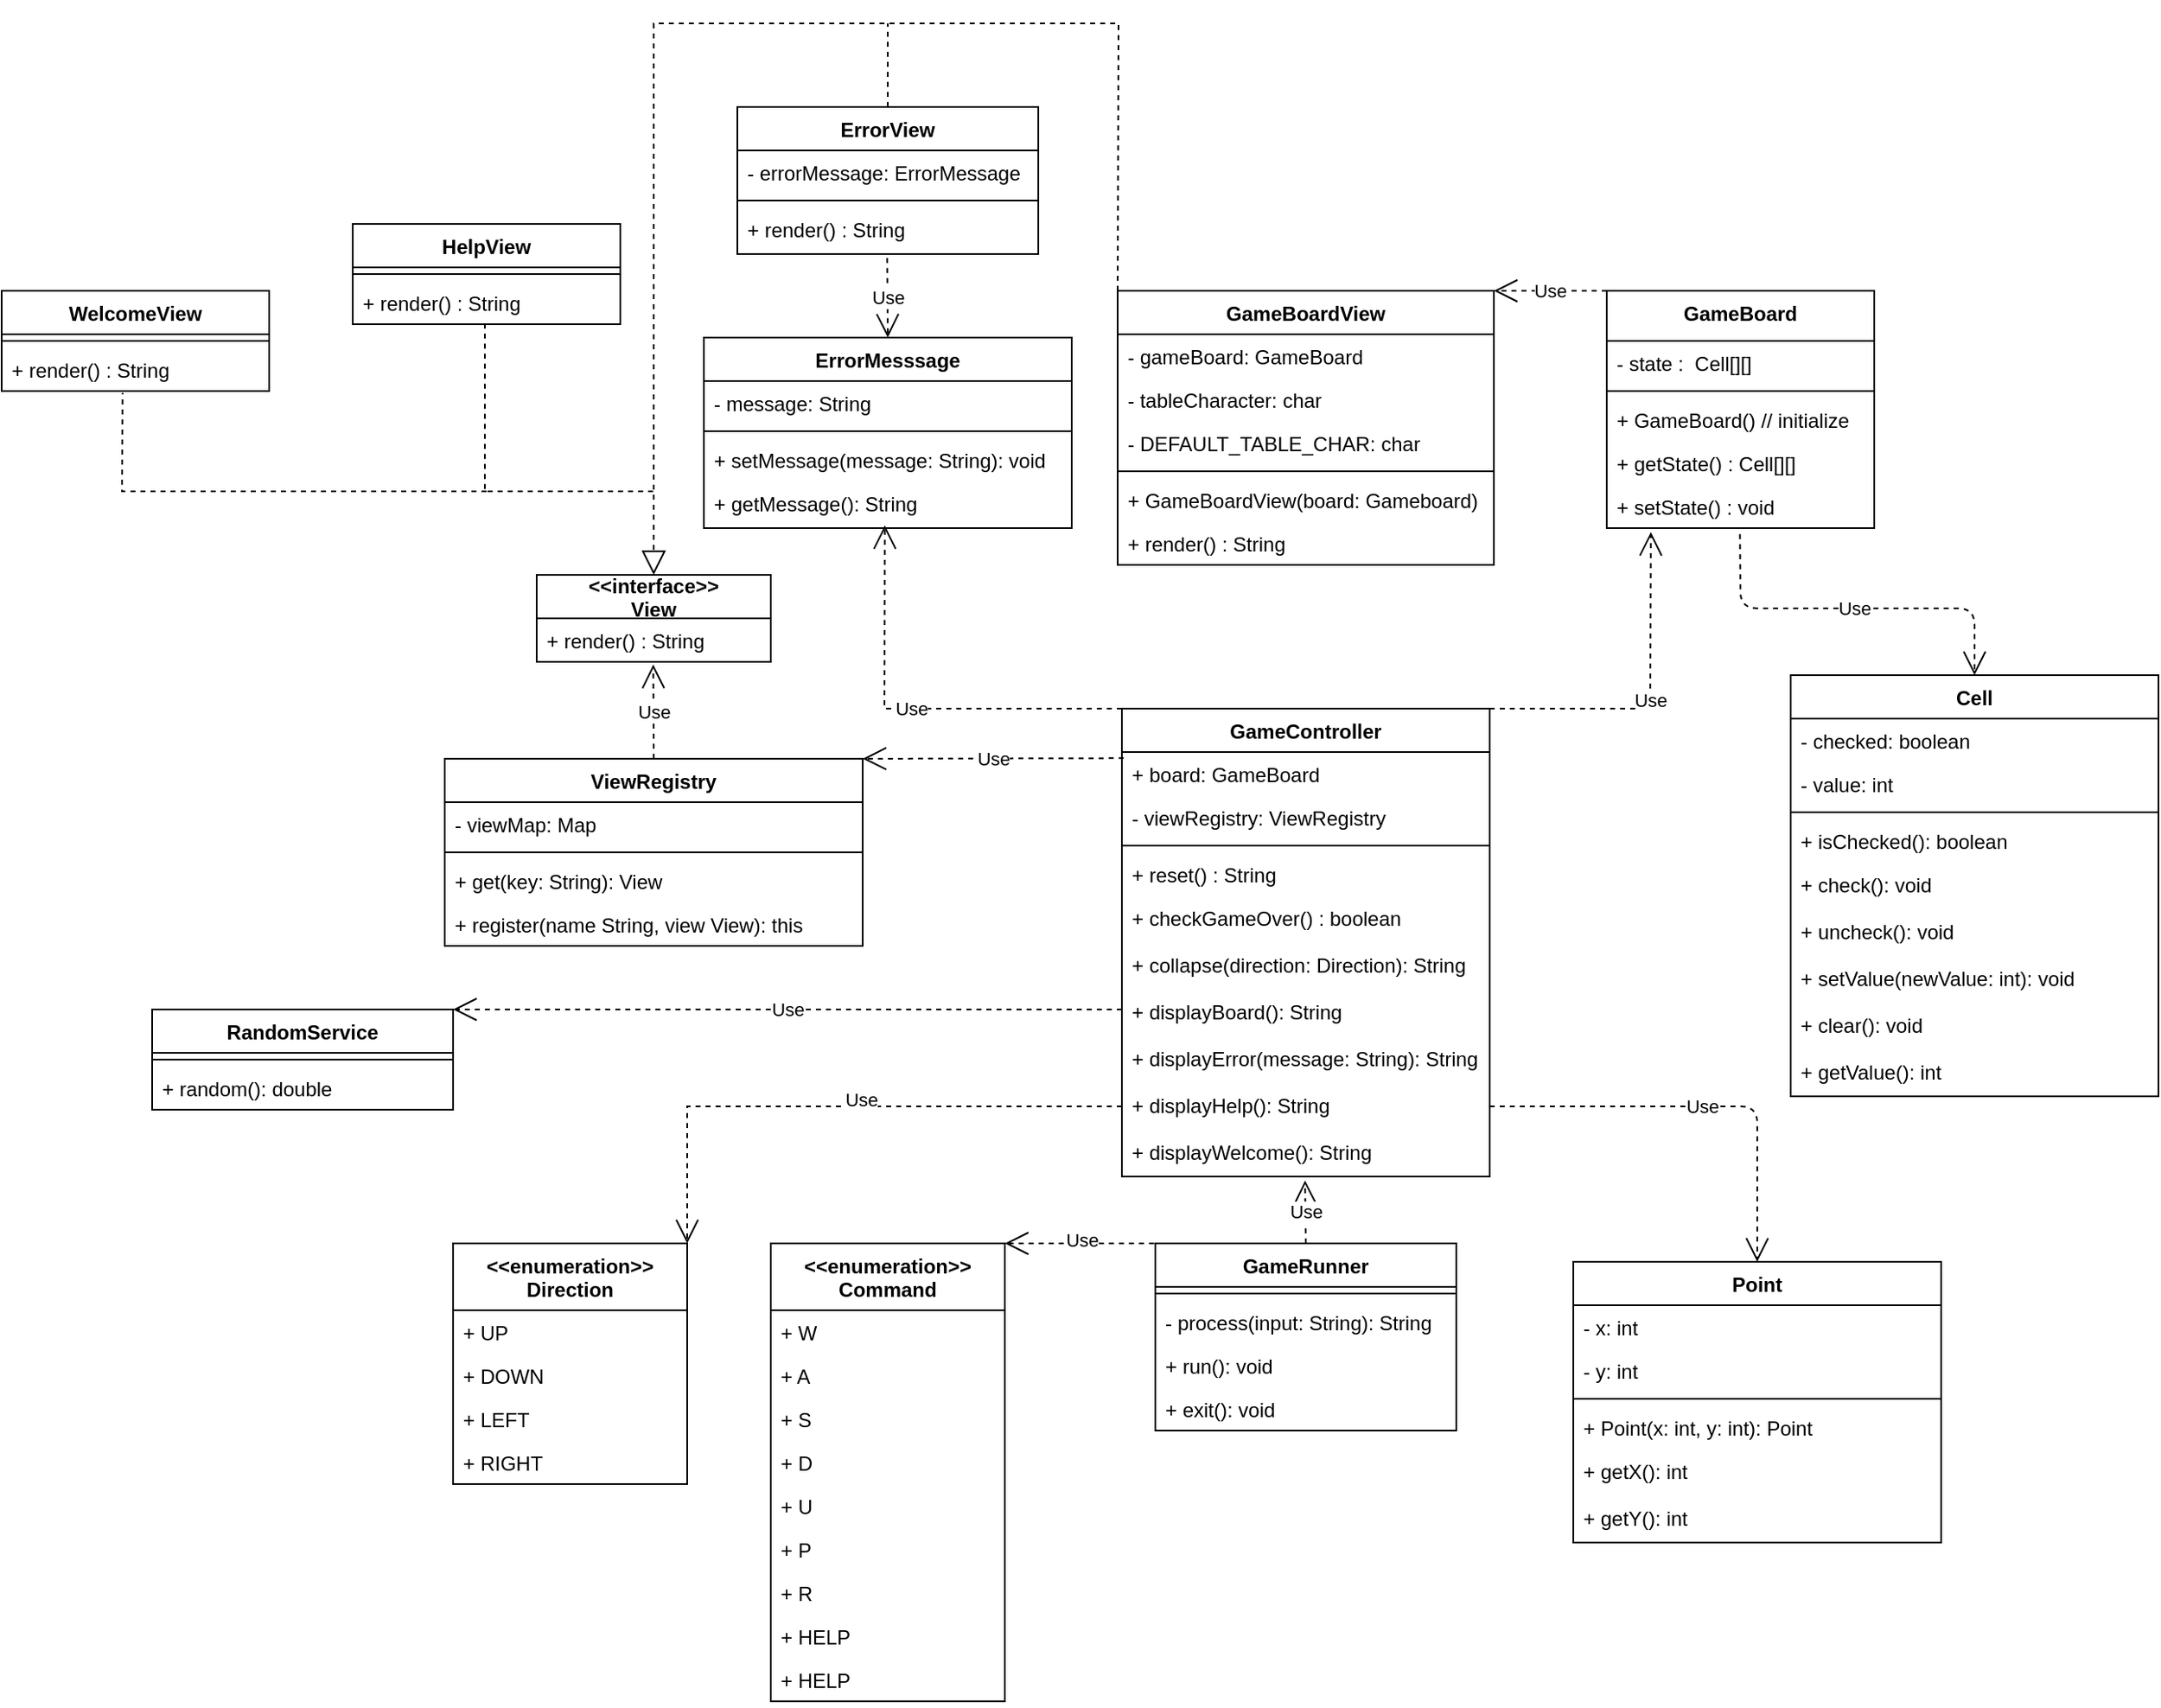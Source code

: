 <mxfile version="13.3.5" type="device" pages="3"><diagram id="C5RBs43oDa-KdzZeNtuy" name="2048"><mxGraphModel dx="3225" dy="892" grid="1" gridSize="10" guides="1" tooltips="1" connect="1" arrows="1" fold="1" page="1" pageScale="1" pageWidth="1654" pageHeight="2336" math="0" shadow="0"><root><mxCell id="WIyWlLk6GJQsqaUBKTNV-0"/><mxCell id="WIyWlLk6GJQsqaUBKTNV-1" parent="WIyWlLk6GJQsqaUBKTNV-0"/><mxCell id="WGqq-tW0K8bXPUIkna49-41" value="Use" style="endArrow=open;endSize=12;dashed=1;html=1;exitX=0.498;exitY=1.141;exitDx=0;exitDy=0;entryX=0.5;entryY=0;entryDx=0;entryDy=0;exitPerimeter=0;" parent="WIyWlLk6GJQsqaUBKTNV-1" source="WGqq-tW0K8bXPUIkna49-29" target="tG-08XdgRFY7LlyKv2Ut-29" edge="1"><mxGeometry width="160" relative="1" as="geometry"><mxPoint x="730" y="568.342" as="sourcePoint"/><mxPoint x="730" y="740" as="targetPoint"/><Array as="points"><mxPoint x="730" y="560"/><mxPoint x="870" y="560"/></Array></mxGeometry></mxCell><mxCell id="V6wMEAwP3ZbzpRJZCMsm-8" value="Use" style="endArrow=open;endSize=12;dashed=1;html=1;entryX=1;entryY=0;entryDx=0;entryDy=0;exitX=0;exitY=0;exitDx=0;exitDy=0;" parent="WIyWlLk6GJQsqaUBKTNV-1" source="WGqq-tW0K8bXPUIkna49-23" target="WGqq-tW0K8bXPUIkna49-13" edge="1"><mxGeometry width="160" relative="1" as="geometry"><mxPoint x="649" y="421" as="sourcePoint"/><mxPoint x="530" y="380" as="targetPoint"/></mxGeometry></mxCell><mxCell id="V6wMEAwP3ZbzpRJZCMsm-32" value="Use" style="endArrow=open;endSize=12;dashed=1;html=1;exitX=1;exitY=0;exitDx=0;exitDy=0;rounded=0;entryX=0.165;entryY=1.09;entryDx=0;entryDy=0;entryPerimeter=0;" parent="WIyWlLk6GJQsqaUBKTNV-1" source="V6wMEAwP3ZbzpRJZCMsm-25" target="WGqq-tW0K8bXPUIkna49-29" edge="1"><mxGeometry width="160" relative="1" as="geometry"><mxPoint x="540" y="540" as="sourcePoint"/><mxPoint x="676.4" y="566.34" as="targetPoint"/><Array as="points"><mxPoint x="676" y="620"/></Array></mxGeometry></mxCell><mxCell id="6zH-96lM0veeL6zgHf2j-9" value="" style="endArrow=block;dashed=1;endFill=0;endSize=12;html=1;rounded=0;entryX=0.5;entryY=0;entryDx=0;entryDy=0;exitX=0;exitY=0;exitDx=0;exitDy=0;" parent="WIyWlLk6GJQsqaUBKTNV-1" source="WGqq-tW0K8bXPUIkna49-13" target="6zH-96lM0veeL6zgHf2j-5" edge="1"><mxGeometry width="160" relative="1" as="geometry"><mxPoint x="320" y="490" as="sourcePoint"/><mxPoint x="90" y="590" as="targetPoint"/><Array as="points"><mxPoint x="358" y="210"/><mxPoint x="80" y="210"/><mxPoint x="80" y="490"/></Array></mxGeometry></mxCell><mxCell id="6zH-96lM0veeL6zgHf2j-17" value="" style="endArrow=none;dashed=1;html=1;exitX=1;exitY=0;exitDx=0;exitDy=0;endFill=0;startArrow=open;startFill=0;endSize=12;startSize=12;rounded=0;entryX=0;entryY=0;entryDx=0;entryDy=0;" parent="WIyWlLk6GJQsqaUBKTNV-1" source="6zH-96lM0veeL6zgHf2j-12" target="tG-08XdgRFY7LlyKv2Ut-20" edge="1"><mxGeometry width="50" height="50" relative="1" as="geometry"><mxPoint x="430" y="760" as="sourcePoint"/><mxPoint x="280" y="770" as="targetPoint"/><Array as="points"/></mxGeometry></mxCell><mxCell id="tG-08XdgRFY7LlyKv2Ut-27" value="Use" style="edgeLabel;html=1;align=center;verticalAlign=middle;resizable=0;points=[];" parent="6zH-96lM0veeL6zgHf2j-17" vertex="1" connectable="0"><mxGeometry x="0.015" y="2" relative="1" as="geometry"><mxPoint as="offset"/></mxGeometry></mxCell><mxCell id="6zH-96lM0veeL6zgHf2j-39" value="" style="endArrow=open;dashed=1;html=1;entryX=1;entryY=0;entryDx=0;entryDy=0;rounded=0;startArrow=none;startFill=0;endFill=0;strokeWidth=1;startSize=6;endSize=12;exitX=0;exitY=0.5;exitDx=0;exitDy=0;" parent="WIyWlLk6GJQsqaUBKTNV-1" source="tG-08XdgRFY7LlyKv2Ut-52" target="6zH-96lM0veeL6zgHf2j-29" edge="1"><mxGeometry width="50" height="50" relative="1" as="geometry"><mxPoint x="440" y="920" as="sourcePoint"/><mxPoint x="240" y="660" as="targetPoint"/><Array as="points"><mxPoint x="100" y="858"/></Array></mxGeometry></mxCell><mxCell id="tG-08XdgRFY7LlyKv2Ut-47" value="Use" style="edgeLabel;html=1;align=center;verticalAlign=middle;resizable=0;points=[];" parent="6zH-96lM0veeL6zgHf2j-39" vertex="1" connectable="0"><mxGeometry x="-0.094" y="-4" relative="1" as="geometry"><mxPoint x="-1" as="offset"/></mxGeometry></mxCell><mxCell id="V6wMEAwP3ZbzpRJZCMsm-25" value="GameController" style="swimlane;fontStyle=1;align=center;verticalAlign=top;childLayout=stackLayout;horizontal=1;startSize=26;horizontalStack=0;resizeParent=1;resizeParentMax=0;resizeLast=0;collapsible=1;marginBottom=0;fillColor=none;" parent="WIyWlLk6GJQsqaUBKTNV-1" vertex="1"><mxGeometry x="360" y="620" width="220" height="280" as="geometry"/></mxCell><mxCell id="V6wMEAwP3ZbzpRJZCMsm-30" value="+ board: GameBoard" style="text;strokeColor=none;fillColor=none;align=left;verticalAlign=top;spacingLeft=4;spacingRight=4;overflow=hidden;rotatable=0;points=[[0,0.5],[1,0.5]];portConstraint=eastwest;" parent="V6wMEAwP3ZbzpRJZCMsm-25" vertex="1"><mxGeometry y="26" width="220" height="26" as="geometry"/></mxCell><mxCell id="tG-08XdgRFY7LlyKv2Ut-18" value="- viewRegistry: ViewRegistry" style="text;strokeColor=none;fillColor=none;align=left;verticalAlign=top;spacingLeft=4;spacingRight=4;overflow=hidden;rotatable=0;points=[[0,0.5],[1,0.5]];portConstraint=eastwest;" parent="V6wMEAwP3ZbzpRJZCMsm-25" vertex="1"><mxGeometry y="52" width="220" height="26" as="geometry"/></mxCell><mxCell id="V6wMEAwP3ZbzpRJZCMsm-27" value="" style="line;strokeWidth=1;fillColor=none;align=left;verticalAlign=middle;spacingTop=-1;spacingLeft=3;spacingRight=3;rotatable=0;labelPosition=right;points=[];portConstraint=eastwest;" parent="V6wMEAwP3ZbzpRJZCMsm-25" vertex="1"><mxGeometry y="78" width="220" height="8" as="geometry"/></mxCell><mxCell id="Nmc7u8rd6i4i5ub8itXH-3" value="+ reset() : String" style="text;strokeColor=none;fillColor=none;align=left;verticalAlign=top;spacingLeft=4;spacingRight=4;overflow=hidden;rotatable=0;points=[[0,0.5],[1,0.5]];portConstraint=eastwest;" parent="V6wMEAwP3ZbzpRJZCMsm-25" vertex="1"><mxGeometry y="86" width="220" height="26" as="geometry"/></mxCell><mxCell id="Nmc7u8rd6i4i5ub8itXH-1" value="+ checkGameOver() : boolean" style="text;strokeColor=none;fillColor=none;align=left;verticalAlign=top;spacingLeft=4;spacingRight=4;overflow=hidden;rotatable=0;points=[[0,0.5],[1,0.5]];portConstraint=eastwest;" parent="V6wMEAwP3ZbzpRJZCMsm-25" vertex="1"><mxGeometry y="112" width="220" height="28" as="geometry"/></mxCell><mxCell id="6zH-96lM0veeL6zgHf2j-72" value="+ collapse(direction: Direction): String" style="text;strokeColor=none;fillColor=none;align=left;verticalAlign=top;spacingLeft=4;spacingRight=4;overflow=hidden;rotatable=0;points=[[0,0.5],[1,0.5]];portConstraint=eastwest;" parent="V6wMEAwP3ZbzpRJZCMsm-25" vertex="1"><mxGeometry y="140" width="220" height="28" as="geometry"/></mxCell><mxCell id="tG-08XdgRFY7LlyKv2Ut-50" value="+ displayBoard(): String" style="text;strokeColor=none;fillColor=none;align=left;verticalAlign=top;spacingLeft=4;spacingRight=4;overflow=hidden;rotatable=0;points=[[0,0.5],[1,0.5]];portConstraint=eastwest;" parent="V6wMEAwP3ZbzpRJZCMsm-25" vertex="1"><mxGeometry y="168" width="220" height="28" as="geometry"/></mxCell><mxCell id="tG-08XdgRFY7LlyKv2Ut-51" value="+ displayError(message: String): String" style="text;strokeColor=none;fillColor=none;align=left;verticalAlign=top;spacingLeft=4;spacingRight=4;overflow=hidden;rotatable=0;points=[[0,0.5],[1,0.5]];portConstraint=eastwest;" parent="V6wMEAwP3ZbzpRJZCMsm-25" vertex="1"><mxGeometry y="196" width="220" height="28" as="geometry"/></mxCell><mxCell id="tG-08XdgRFY7LlyKv2Ut-52" value="+ displayHelp(): String" style="text;strokeColor=none;fillColor=none;align=left;verticalAlign=top;spacingLeft=4;spacingRight=4;overflow=hidden;rotatable=0;points=[[0,0.5],[1,0.5]];portConstraint=eastwest;" parent="V6wMEAwP3ZbzpRJZCMsm-25" vertex="1"><mxGeometry y="224" width="220" height="28" as="geometry"/></mxCell><mxCell id="tG-08XdgRFY7LlyKv2Ut-17" value="+ displayWelcome(): String" style="text;strokeColor=none;fillColor=none;align=left;verticalAlign=top;spacingLeft=4;spacingRight=4;overflow=hidden;rotatable=0;points=[[0,0.5],[1,0.5]];portConstraint=eastwest;" parent="V6wMEAwP3ZbzpRJZCMsm-25" vertex="1"><mxGeometry y="252" width="220" height="28" as="geometry"/></mxCell><mxCell id="WGqq-tW0K8bXPUIkna49-23" value="GameBoard" style="swimlane;fontStyle=1;align=center;verticalAlign=top;childLayout=stackLayout;horizontal=1;startSize=30;horizontalStack=0;resizeParent=1;resizeParentMax=0;resizeLast=0;collapsible=1;marginBottom=0;" parent="WIyWlLk6GJQsqaUBKTNV-1" vertex="1"><mxGeometry x="650" y="370" width="160" height="142" as="geometry"/></mxCell><mxCell id="WGqq-tW0K8bXPUIkna49-25" value="- state :  Cell[][]" style="text;strokeColor=none;fillColor=none;align=left;verticalAlign=top;spacingLeft=4;spacingRight=4;overflow=hidden;rotatable=0;points=[[0,0.5],[1,0.5]];portConstraint=eastwest;" parent="WGqq-tW0K8bXPUIkna49-23" vertex="1"><mxGeometry y="30" width="160" height="26" as="geometry"/></mxCell><mxCell id="WGqq-tW0K8bXPUIkna49-26" value="" style="line;strokeWidth=1;fillColor=none;align=left;verticalAlign=middle;spacingTop=-1;spacingLeft=3;spacingRight=3;rotatable=0;labelPosition=right;points=[];portConstraint=eastwest;" parent="WGqq-tW0K8bXPUIkna49-23" vertex="1"><mxGeometry y="56" width="160" height="8" as="geometry"/></mxCell><mxCell id="6zH-96lM0veeL6zgHf2j-61" value="+ GameBoard() // initialize" style="text;strokeColor=none;fillColor=none;align=left;verticalAlign=top;spacingLeft=4;spacingRight=4;overflow=hidden;rotatable=0;points=[[0,0.5],[1,0.5]];portConstraint=eastwest;" parent="WGqq-tW0K8bXPUIkna49-23" vertex="1"><mxGeometry y="64" width="160" height="26" as="geometry"/></mxCell><mxCell id="WGqq-tW0K8bXPUIkna49-28" value="+ getState() : Cell[][]" style="text;strokeColor=none;fillColor=none;align=left;verticalAlign=top;spacingLeft=4;spacingRight=4;overflow=hidden;rotatable=0;points=[[0,0.5],[1,0.5]];portConstraint=eastwest;" parent="WGqq-tW0K8bXPUIkna49-23" vertex="1"><mxGeometry y="90" width="160" height="26" as="geometry"/></mxCell><mxCell id="WGqq-tW0K8bXPUIkna49-29" value="+ setState() : void" style="text;strokeColor=none;fillColor=none;align=left;verticalAlign=top;spacingLeft=4;spacingRight=4;overflow=hidden;rotatable=0;points=[[0,0.5],[1,0.5]];portConstraint=eastwest;" parent="WGqq-tW0K8bXPUIkna49-23" vertex="1"><mxGeometry y="116" width="160" height="26" as="geometry"/></mxCell><mxCell id="6zH-96lM0veeL6zgHf2j-55" value="WelcomeView" style="swimlane;fontStyle=1;align=center;verticalAlign=top;childLayout=stackLayout;horizontal=1;startSize=26;horizontalStack=0;resizeParent=1;resizeParentMax=0;resizeLast=0;collapsible=1;marginBottom=0;" parent="WIyWlLk6GJQsqaUBKTNV-1" vertex="1"><mxGeometry x="-310" y="370" width="160" height="60" as="geometry"/></mxCell><mxCell id="6zH-96lM0veeL6zgHf2j-56" value="" style="line;strokeWidth=1;fillColor=none;align=left;verticalAlign=middle;spacingTop=-1;spacingLeft=3;spacingRight=3;rotatable=0;labelPosition=right;points=[];portConstraint=eastwest;" parent="6zH-96lM0veeL6zgHf2j-55" vertex="1"><mxGeometry y="26" width="160" height="8" as="geometry"/></mxCell><mxCell id="6zH-96lM0veeL6zgHf2j-57" value="+ render() : String" style="text;strokeColor=none;fillColor=none;align=left;verticalAlign=top;spacingLeft=4;spacingRight=4;overflow=hidden;rotatable=0;points=[[0,0.5],[1,0.5]];portConstraint=eastwest;" parent="6zH-96lM0veeL6zgHf2j-55" vertex="1"><mxGeometry y="34" width="160" height="26" as="geometry"/></mxCell><mxCell id="tG-08XdgRFY7LlyKv2Ut-10" value="" style="endArrow=none;dashed=1;html=1;rounded=0;exitX=0.494;exitY=0.987;exitDx=0;exitDy=0;exitPerimeter=0;" parent="WIyWlLk6GJQsqaUBKTNV-1" source="6zH-96lM0veeL6zgHf2j-4" edge="1"><mxGeometry width="50" height="50" relative="1" as="geometry"><mxPoint x="90" y="240" as="sourcePoint"/><mxPoint x="80" y="490" as="targetPoint"/><Array as="points"><mxPoint x="-21" y="490"/></Array></mxGeometry></mxCell><mxCell id="tG-08XdgRFY7LlyKv2Ut-11" value="" style="endArrow=none;dashed=1;html=1;entryX=0.452;entryY=1.038;entryDx=0;entryDy=0;entryPerimeter=0;rounded=0;" parent="WIyWlLk6GJQsqaUBKTNV-1" target="6zH-96lM0veeL6zgHf2j-57" edge="1"><mxGeometry width="50" height="50" relative="1" as="geometry"><mxPoint x="-20" y="490" as="sourcePoint"/><mxPoint x="160" y="530" as="targetPoint"/><Array as="points"><mxPoint x="-238" y="490"/></Array></mxGeometry></mxCell><mxCell id="6zH-96lM0veeL6zgHf2j-5" value="&lt;&lt;interface&gt;&gt;&#10;View" style="swimlane;fontStyle=1;childLayout=stackLayout;horizontal=1;startSize=26;fillColor=none;horizontalStack=0;resizeParent=1;resizeParentMax=0;resizeLast=0;collapsible=1;marginBottom=0;" parent="WIyWlLk6GJQsqaUBKTNV-1" vertex="1"><mxGeometry x="10" y="540" width="140" height="52" as="geometry"/></mxCell><mxCell id="6zH-96lM0veeL6zgHf2j-6" value="+ render() : String" style="text;strokeColor=none;fillColor=none;align=left;verticalAlign=top;spacingLeft=4;spacingRight=4;overflow=hidden;rotatable=0;points=[[0,0.5],[1,0.5]];portConstraint=eastwest;" parent="6zH-96lM0veeL6zgHf2j-5" vertex="1"><mxGeometry y="26" width="140" height="26" as="geometry"/></mxCell><mxCell id="tG-08XdgRFY7LlyKv2Ut-12" value="" style="endArrow=open;html=1;dashed=1;exitX=0.5;exitY=0;exitDx=0;exitDy=0;entryX=0.498;entryY=1.064;entryDx=0;entryDy=0;entryPerimeter=0;endFill=0;endSize=12;" parent="WIyWlLk6GJQsqaUBKTNV-1" source="tG-08XdgRFY7LlyKv2Ut-4" target="6zH-96lM0veeL6zgHf2j-6" edge="1"><mxGeometry width="50" height="50" relative="1" as="geometry"><mxPoint x="110" y="580" as="sourcePoint"/><mxPoint x="120" y="610" as="targetPoint"/></mxGeometry></mxCell><mxCell id="tG-08XdgRFY7LlyKv2Ut-13" value="Use" style="edgeLabel;html=1;align=center;verticalAlign=middle;resizable=0;points=[];" parent="tG-08XdgRFY7LlyKv2Ut-12" vertex="1" connectable="0"><mxGeometry x="0.006" relative="1" as="geometry"><mxPoint as="offset"/></mxGeometry></mxCell><mxCell id="tG-08XdgRFY7LlyKv2Ut-15" value="" style="endArrow=open;html=1;dashed=1;entryX=1;entryY=0;entryDx=0;entryDy=0;endFill=0;endSize=12;rounded=0;exitX=0.005;exitY=0.141;exitDx=0;exitDy=0;exitPerimeter=0;" parent="WIyWlLk6GJQsqaUBKTNV-1" target="tG-08XdgRFY7LlyKv2Ut-4" edge="1"><mxGeometry width="50" height="50" relative="1" as="geometry"><mxPoint x="361.1" y="649.666" as="sourcePoint"/><mxPoint x="89.72" y="603.664" as="targetPoint"/><Array as="points"/></mxGeometry></mxCell><mxCell id="tG-08XdgRFY7LlyKv2Ut-16" value="Use" style="edgeLabel;html=1;align=center;verticalAlign=middle;resizable=0;points=[];" parent="tG-08XdgRFY7LlyKv2Ut-15" vertex="1" connectable="0"><mxGeometry x="0.006" relative="1" as="geometry"><mxPoint as="offset"/></mxGeometry></mxCell><mxCell id="tG-08XdgRFY7LlyKv2Ut-20" value="GameRunner" style="swimlane;fontStyle=1;align=center;verticalAlign=top;childLayout=stackLayout;horizontal=1;startSize=26;horizontalStack=0;resizeParent=1;resizeParentMax=0;resizeLast=0;collapsible=1;marginBottom=0;" parent="WIyWlLk6GJQsqaUBKTNV-1" vertex="1"><mxGeometry x="380" y="940" width="180" height="112" as="geometry"/></mxCell><mxCell id="tG-08XdgRFY7LlyKv2Ut-22" value="" style="line;strokeWidth=1;fillColor=none;align=left;verticalAlign=middle;spacingTop=-1;spacingLeft=3;spacingRight=3;rotatable=0;labelPosition=right;points=[];portConstraint=eastwest;" parent="tG-08XdgRFY7LlyKv2Ut-20" vertex="1"><mxGeometry y="26" width="180" height="8" as="geometry"/></mxCell><mxCell id="tG-08XdgRFY7LlyKv2Ut-48" value="- process(input: String): String" style="text;strokeColor=none;fillColor=none;align=left;verticalAlign=top;spacingLeft=4;spacingRight=4;overflow=hidden;rotatable=0;points=[[0,0.5],[1,0.5]];portConstraint=eastwest;" parent="tG-08XdgRFY7LlyKv2Ut-20" vertex="1"><mxGeometry y="34" width="180" height="26" as="geometry"/></mxCell><mxCell id="tG-08XdgRFY7LlyKv2Ut-26" value="+ run(): void" style="text;strokeColor=none;fillColor=none;align=left;verticalAlign=top;spacingLeft=4;spacingRight=4;overflow=hidden;rotatable=0;points=[[0,0.5],[1,0.5]];portConstraint=eastwest;" parent="tG-08XdgRFY7LlyKv2Ut-20" vertex="1"><mxGeometry y="60" width="180" height="26" as="geometry"/></mxCell><mxCell id="tG-08XdgRFY7LlyKv2Ut-53" value="+ exit(): void" style="text;strokeColor=none;fillColor=none;align=left;verticalAlign=top;spacingLeft=4;spacingRight=4;overflow=hidden;rotatable=0;points=[[0,0.5],[1,0.5]];portConstraint=eastwest;" parent="tG-08XdgRFY7LlyKv2Ut-20" vertex="1"><mxGeometry y="86" width="180" height="26" as="geometry"/></mxCell><mxCell id="tG-08XdgRFY7LlyKv2Ut-25" value="Use" style="endArrow=open;endSize=12;dashed=1;html=1;exitX=0.5;exitY=0;exitDx=0;exitDy=0;entryX=0.498;entryY=1.083;entryDx=0;entryDy=0;entryPerimeter=0;" parent="WIyWlLk6GJQsqaUBKTNV-1" source="tG-08XdgRFY7LlyKv2Ut-20" target="tG-08XdgRFY7LlyKv2Ut-17" edge="1"><mxGeometry width="160" relative="1" as="geometry"><mxPoint x="700" y="870" as="sourcePoint"/><mxPoint x="520" y="880" as="targetPoint"/></mxGeometry></mxCell><mxCell id="tG-08XdgRFY7LlyKv2Ut-39" value="RandomService" style="swimlane;fontStyle=1;align=center;verticalAlign=top;childLayout=stackLayout;horizontal=1;startSize=26;horizontalStack=0;resizeParent=1;resizeParentMax=0;resizeLast=0;collapsible=1;marginBottom=0;" parent="WIyWlLk6GJQsqaUBKTNV-1" vertex="1"><mxGeometry x="-220" y="800" width="180" height="60" as="geometry"/></mxCell><mxCell id="tG-08XdgRFY7LlyKv2Ut-41" value="" style="line;strokeWidth=1;fillColor=none;align=left;verticalAlign=middle;spacingTop=-1;spacingLeft=3;spacingRight=3;rotatable=0;labelPosition=right;points=[];portConstraint=eastwest;" parent="tG-08XdgRFY7LlyKv2Ut-39" vertex="1"><mxGeometry y="26" width="180" height="8" as="geometry"/></mxCell><mxCell id="tG-08XdgRFY7LlyKv2Ut-42" value="+ random(): double" style="text;strokeColor=none;fillColor=none;align=left;verticalAlign=top;spacingLeft=4;spacingRight=4;overflow=hidden;rotatable=0;points=[[0,0.5],[1,0.5]];portConstraint=eastwest;" parent="tG-08XdgRFY7LlyKv2Ut-39" vertex="1"><mxGeometry y="34" width="180" height="26" as="geometry"/></mxCell><mxCell id="tG-08XdgRFY7LlyKv2Ut-44" value="Use" style="endArrow=open;endSize=12;dashed=1;html=1;entryX=1;entryY=0;entryDx=0;entryDy=0;rounded=0;" parent="WIyWlLk6GJQsqaUBKTNV-1" target="tG-08XdgRFY7LlyKv2Ut-39" edge="1"><mxGeometry width="160" relative="1" as="geometry"><mxPoint x="360" y="800" as="sourcePoint"/><mxPoint x="330" y="790" as="targetPoint"/><Array as="points"/></mxGeometry></mxCell><mxCell id="tG-08XdgRFY7LlyKv2Ut-4" value="ViewRegistry" style="swimlane;fontStyle=1;align=center;verticalAlign=top;childLayout=stackLayout;horizontal=1;startSize=26;horizontalStack=0;resizeParent=1;resizeParentMax=0;resizeLast=0;collapsible=1;marginBottom=0;" parent="WIyWlLk6GJQsqaUBKTNV-1" vertex="1"><mxGeometry x="-45" y="650" width="250" height="112" as="geometry"/></mxCell><mxCell id="tG-08XdgRFY7LlyKv2Ut-5" value="- viewMap: Map" style="text;strokeColor=none;fillColor=none;align=left;verticalAlign=top;spacingLeft=4;spacingRight=4;overflow=hidden;rotatable=0;points=[[0,0.5],[1,0.5]];portConstraint=eastwest;" parent="tG-08XdgRFY7LlyKv2Ut-4" vertex="1"><mxGeometry y="26" width="250" height="26" as="geometry"/></mxCell><mxCell id="tG-08XdgRFY7LlyKv2Ut-6" value="" style="line;strokeWidth=1;fillColor=none;align=left;verticalAlign=middle;spacingTop=-1;spacingLeft=3;spacingRight=3;rotatable=0;labelPosition=right;points=[];portConstraint=eastwest;" parent="tG-08XdgRFY7LlyKv2Ut-4" vertex="1"><mxGeometry y="52" width="250" height="8" as="geometry"/></mxCell><mxCell id="tG-08XdgRFY7LlyKv2Ut-7" value="+ get(key: String): View" style="text;strokeColor=none;fillColor=none;align=left;verticalAlign=top;spacingLeft=4;spacingRight=4;overflow=hidden;rotatable=0;points=[[0,0.5],[1,0.5]];portConstraint=eastwest;" parent="tG-08XdgRFY7LlyKv2Ut-4" vertex="1"><mxGeometry y="60" width="250" height="26" as="geometry"/></mxCell><mxCell id="tG-08XdgRFY7LlyKv2Ut-8" value="+ register(name String, view View): this" style="text;strokeColor=none;fillColor=none;align=left;verticalAlign=top;spacingLeft=4;spacingRight=4;overflow=hidden;rotatable=0;points=[[0,0.5],[1,0.5]];portConstraint=eastwest;" parent="tG-08XdgRFY7LlyKv2Ut-4" vertex="1"><mxGeometry y="86" width="250" height="26" as="geometry"/></mxCell><mxCell id="6zH-96lM0veeL6zgHf2j-12" value="&lt;&lt;enumeration&gt;&gt;&#10;Command" style="swimlane;fontStyle=1;childLayout=stackLayout;horizontal=1;startSize=40;fillColor=none;horizontalStack=0;resizeParent=1;resizeParentMax=0;resizeLast=0;collapsible=1;marginBottom=0;" parent="WIyWlLk6GJQsqaUBKTNV-1" vertex="1"><mxGeometry x="150" y="940" width="140" height="274" as="geometry"/></mxCell><mxCell id="6zH-96lM0veeL6zgHf2j-13" value="+ W" style="text;strokeColor=none;fillColor=none;align=left;verticalAlign=top;spacingLeft=4;spacingRight=4;overflow=hidden;rotatable=0;points=[[0,0.5],[1,0.5]];portConstraint=eastwest;" parent="6zH-96lM0veeL6zgHf2j-12" vertex="1"><mxGeometry y="40" width="140" height="26" as="geometry"/></mxCell><mxCell id="6zH-96lM0veeL6zgHf2j-14" value="+ A" style="text;strokeColor=none;fillColor=none;align=left;verticalAlign=top;spacingLeft=4;spacingRight=4;overflow=hidden;rotatable=0;points=[[0,0.5],[1,0.5]];portConstraint=eastwest;" parent="6zH-96lM0veeL6zgHf2j-12" vertex="1"><mxGeometry y="66" width="140" height="26" as="geometry"/></mxCell><mxCell id="6zH-96lM0veeL6zgHf2j-15" value="+ S" style="text;strokeColor=none;fillColor=none;align=left;verticalAlign=top;spacingLeft=4;spacingRight=4;overflow=hidden;rotatable=0;points=[[0,0.5],[1,0.5]];portConstraint=eastwest;" parent="6zH-96lM0veeL6zgHf2j-12" vertex="1"><mxGeometry y="92" width="140" height="26" as="geometry"/></mxCell><mxCell id="6zH-96lM0veeL6zgHf2j-16" value="+ D" style="text;strokeColor=none;fillColor=none;align=left;verticalAlign=top;spacingLeft=4;spacingRight=4;overflow=hidden;rotatable=0;points=[[0,0.5],[1,0.5]];portConstraint=eastwest;" parent="6zH-96lM0veeL6zgHf2j-12" vertex="1"><mxGeometry y="118" width="140" height="26" as="geometry"/></mxCell><mxCell id="6zH-96lM0veeL6zgHf2j-25" value="+ U" style="text;strokeColor=none;fillColor=none;align=left;verticalAlign=top;spacingLeft=4;spacingRight=4;overflow=hidden;rotatable=0;points=[[0,0.5],[1,0.5]];portConstraint=eastwest;" parent="6zH-96lM0veeL6zgHf2j-12" vertex="1"><mxGeometry y="144" width="140" height="26" as="geometry"/></mxCell><mxCell id="6zH-96lM0veeL6zgHf2j-26" value="+ P" style="text;strokeColor=none;fillColor=none;align=left;verticalAlign=top;spacingLeft=4;spacingRight=4;overflow=hidden;rotatable=0;points=[[0,0.5],[1,0.5]];portConstraint=eastwest;" parent="6zH-96lM0veeL6zgHf2j-12" vertex="1"><mxGeometry y="170" width="140" height="26" as="geometry"/></mxCell><mxCell id="6zH-96lM0veeL6zgHf2j-27" value="+ R" style="text;strokeColor=none;fillColor=none;align=left;verticalAlign=top;spacingLeft=4;spacingRight=4;overflow=hidden;rotatable=0;points=[[0,0.5],[1,0.5]];portConstraint=eastwest;" parent="6zH-96lM0veeL6zgHf2j-12" vertex="1"><mxGeometry y="196" width="140" height="26" as="geometry"/></mxCell><mxCell id="6zH-96lM0veeL6zgHf2j-28" value="+ HELP" style="text;strokeColor=none;fillColor=none;align=left;verticalAlign=top;spacingLeft=4;spacingRight=4;overflow=hidden;rotatable=0;points=[[0,0.5],[1,0.5]];portConstraint=eastwest;" parent="6zH-96lM0veeL6zgHf2j-12" vertex="1"><mxGeometry y="222" width="140" height="26" as="geometry"/></mxCell><mxCell id="6zH-96lM0veeL6zgHf2j-73" value="+ HELP" style="text;strokeColor=none;fillColor=none;align=left;verticalAlign=top;spacingLeft=4;spacingRight=4;overflow=hidden;rotatable=0;points=[[0,0.5],[1,0.5]];portConstraint=eastwest;" parent="6zH-96lM0veeL6zgHf2j-12" vertex="1"><mxGeometry y="248" width="140" height="26" as="geometry"/></mxCell><mxCell id="6zH-96lM0veeL6zgHf2j-29" value="&lt;&lt;enumeration&gt;&gt;&#10;Direction" style="swimlane;fontStyle=1;childLayout=stackLayout;horizontal=1;startSize=40;fillColor=none;horizontalStack=0;resizeParent=1;resizeParentMax=0;resizeLast=0;collapsible=1;marginBottom=0;" parent="WIyWlLk6GJQsqaUBKTNV-1" vertex="1"><mxGeometry x="-40" y="940" width="140" height="144" as="geometry"/></mxCell><mxCell id="6zH-96lM0veeL6zgHf2j-30" value="+ UP" style="text;strokeColor=none;fillColor=none;align=left;verticalAlign=top;spacingLeft=4;spacingRight=4;overflow=hidden;rotatable=0;points=[[0,0.5],[1,0.5]];portConstraint=eastwest;" parent="6zH-96lM0veeL6zgHf2j-29" vertex="1"><mxGeometry y="40" width="140" height="26" as="geometry"/></mxCell><mxCell id="6zH-96lM0veeL6zgHf2j-31" value="+ DOWN" style="text;strokeColor=none;fillColor=none;align=left;verticalAlign=top;spacingLeft=4;spacingRight=4;overflow=hidden;rotatable=0;points=[[0,0.5],[1,0.5]];portConstraint=eastwest;" parent="6zH-96lM0veeL6zgHf2j-29" vertex="1"><mxGeometry y="66" width="140" height="26" as="geometry"/></mxCell><mxCell id="6zH-96lM0veeL6zgHf2j-32" value="+ LEFT" style="text;strokeColor=none;fillColor=none;align=left;verticalAlign=top;spacingLeft=4;spacingRight=4;overflow=hidden;rotatable=0;points=[[0,0.5],[1,0.5]];portConstraint=eastwest;" parent="6zH-96lM0veeL6zgHf2j-29" vertex="1"><mxGeometry y="92" width="140" height="26" as="geometry"/></mxCell><mxCell id="6zH-96lM0veeL6zgHf2j-33" value="+ RIGHT" style="text;strokeColor=none;fillColor=none;align=left;verticalAlign=top;spacingLeft=4;spacingRight=4;overflow=hidden;rotatable=0;points=[[0,0.5],[1,0.5]];portConstraint=eastwest;" parent="6zH-96lM0veeL6zgHf2j-29" vertex="1"><mxGeometry y="118" width="140" height="26" as="geometry"/></mxCell><mxCell id="WGqq-tW0K8bXPUIkna49-13" value="GameBoardView" style="swimlane;fontStyle=1;align=center;verticalAlign=top;childLayout=stackLayout;horizontal=1;startSize=26;horizontalStack=0;resizeParent=1;resizeParentMax=0;resizeLast=0;collapsible=1;marginBottom=0;" parent="WIyWlLk6GJQsqaUBKTNV-1" vertex="1"><mxGeometry x="357.5" y="370" width="225" height="164" as="geometry"/></mxCell><mxCell id="WGqq-tW0K8bXPUIkna49-14" value="- gameBoard: GameBoard" style="text;strokeColor=none;fillColor=none;align=left;verticalAlign=top;spacingLeft=4;spacingRight=4;overflow=hidden;rotatable=0;points=[[0,0.5],[1,0.5]];portConstraint=eastwest;" parent="WGqq-tW0K8bXPUIkna49-13" vertex="1"><mxGeometry y="26" width="225" height="26" as="geometry"/></mxCell><mxCell id="tG-08XdgRFY7LlyKv2Ut-45" value="- tableCharacter: char" style="text;strokeColor=none;fillColor=none;align=left;verticalAlign=top;spacingLeft=4;spacingRight=4;overflow=hidden;rotatable=0;points=[[0,0.5],[1,0.5]];portConstraint=eastwest;" parent="WGqq-tW0K8bXPUIkna49-13" vertex="1"><mxGeometry y="52" width="225" height="26" as="geometry"/></mxCell><mxCell id="tG-08XdgRFY7LlyKv2Ut-46" value="- DEFAULT_TABLE_CHAR: char" style="text;strokeColor=none;fillColor=none;align=left;verticalAlign=top;spacingLeft=4;spacingRight=4;overflow=hidden;rotatable=0;points=[[0,0.5],[1,0.5]];portConstraint=eastwest;" parent="WGqq-tW0K8bXPUIkna49-13" vertex="1"><mxGeometry y="78" width="225" height="26" as="geometry"/></mxCell><mxCell id="WGqq-tW0K8bXPUIkna49-15" value="" style="line;strokeWidth=1;fillColor=none;align=left;verticalAlign=middle;spacingTop=-1;spacingLeft=3;spacingRight=3;rotatable=0;labelPosition=right;points=[];portConstraint=eastwest;" parent="WGqq-tW0K8bXPUIkna49-13" vertex="1"><mxGeometry y="104" width="225" height="8" as="geometry"/></mxCell><mxCell id="tG-08XdgRFY7LlyKv2Ut-54" value="+ GameBoardView(board: Gameboard)" style="text;strokeColor=none;fillColor=none;align=left;verticalAlign=top;spacingLeft=4;spacingRight=4;overflow=hidden;rotatable=0;points=[[0,0.5],[1,0.5]];portConstraint=eastwest;" parent="WGqq-tW0K8bXPUIkna49-13" vertex="1"><mxGeometry y="112" width="225" height="26" as="geometry"/></mxCell><mxCell id="V6wMEAwP3ZbzpRJZCMsm-33" value="+ render() : String" style="text;strokeColor=none;fillColor=none;align=left;verticalAlign=top;spacingLeft=4;spacingRight=4;overflow=hidden;rotatable=0;points=[[0,0.5],[1,0.5]];portConstraint=eastwest;" parent="WGqq-tW0K8bXPUIkna49-13" vertex="1"><mxGeometry y="138" width="225" height="26" as="geometry"/></mxCell><mxCell id="6zH-96lM0veeL6zgHf2j-0" value="HelpView" style="swimlane;fontStyle=1;align=center;verticalAlign=top;childLayout=stackLayout;horizontal=1;startSize=26;horizontalStack=0;resizeParent=1;resizeParentMax=0;resizeLast=0;collapsible=1;marginBottom=0;" parent="WIyWlLk6GJQsqaUBKTNV-1" vertex="1"><mxGeometry x="-100" y="330" width="160" height="60" as="geometry"/></mxCell><mxCell id="6zH-96lM0veeL6zgHf2j-2" value="" style="line;strokeWidth=1;fillColor=none;align=left;verticalAlign=middle;spacingTop=-1;spacingLeft=3;spacingRight=3;rotatable=0;labelPosition=right;points=[];portConstraint=eastwest;" parent="6zH-96lM0veeL6zgHf2j-0" vertex="1"><mxGeometry y="26" width="160" height="8" as="geometry"/></mxCell><mxCell id="6zH-96lM0veeL6zgHf2j-4" value="+ render() : String" style="text;strokeColor=none;fillColor=none;align=left;verticalAlign=top;spacingLeft=4;spacingRight=4;overflow=hidden;rotatable=0;points=[[0,0.5],[1,0.5]];portConstraint=eastwest;" parent="6zH-96lM0veeL6zgHf2j-0" vertex="1"><mxGeometry y="34" width="160" height="26" as="geometry"/></mxCell><mxCell id="tG-08XdgRFY7LlyKv2Ut-63" value="" style="endArrow=none;dashed=1;html=1;exitX=0.5;exitY=0;exitDx=0;exitDy=0;" parent="WIyWlLk6GJQsqaUBKTNV-1" source="6zH-96lM0veeL6zgHf2j-46" edge="1"><mxGeometry width="50" height="50" relative="1" as="geometry"><mxPoint x="320" y="610" as="sourcePoint"/><mxPoint x="220" y="210" as="targetPoint"/></mxGeometry></mxCell><mxCell id="tG-08XdgRFY7LlyKv2Ut-69" value="Use" style="endArrow=open;endSize=12;dashed=1;html=1;exitX=0.498;exitY=1.083;exitDx=0;exitDy=0;exitPerimeter=0;entryX=0.5;entryY=0;entryDx=0;entryDy=0;" parent="WIyWlLk6GJQsqaUBKTNV-1" source="6zH-96lM0veeL6zgHf2j-52" target="tG-08XdgRFY7LlyKv2Ut-64" edge="1"><mxGeometry width="160" relative="1" as="geometry"><mxPoint x="250" y="558" as="sourcePoint"/><mxPoint x="410" y="558" as="targetPoint"/></mxGeometry></mxCell><mxCell id="tG-08XdgRFY7LlyKv2Ut-70" value="Use" style="endArrow=open;endSize=12;dashed=1;html=1;entryX=0.492;entryY=0.94;entryDx=0;entryDy=0;entryPerimeter=0;exitX=0;exitY=0;exitDx=0;exitDy=0;rounded=0;" parent="WIyWlLk6GJQsqaUBKTNV-1" source="V6wMEAwP3ZbzpRJZCMsm-25" target="tG-08XdgRFY7LlyKv2Ut-68" edge="1"><mxGeometry width="160" relative="1" as="geometry"><mxPoint x="260" y="580" as="sourcePoint"/><mxPoint x="420" y="580" as="targetPoint"/><Array as="points"><mxPoint x="218" y="620"/></Array></mxGeometry></mxCell><mxCell id="tG-08XdgRFY7LlyKv2Ut-29" value="Cell" style="swimlane;fontStyle=1;align=center;verticalAlign=top;childLayout=stackLayout;horizontal=1;startSize=26;horizontalStack=0;resizeParent=1;resizeParentMax=0;resizeLast=0;collapsible=1;marginBottom=0;fillColor=none;" parent="WIyWlLk6GJQsqaUBKTNV-1" vertex="1"><mxGeometry x="760" y="600" width="220" height="252" as="geometry"/></mxCell><mxCell id="tG-08XdgRFY7LlyKv2Ut-30" value="- checked: boolean" style="text;strokeColor=none;fillColor=none;align=left;verticalAlign=top;spacingLeft=4;spacingRight=4;overflow=hidden;rotatable=0;points=[[0,0.5],[1,0.5]];portConstraint=eastwest;" parent="tG-08XdgRFY7LlyKv2Ut-29" vertex="1"><mxGeometry y="26" width="220" height="26" as="geometry"/></mxCell><mxCell id="tG-08XdgRFY7LlyKv2Ut-31" value="- value: int" style="text;strokeColor=none;fillColor=none;align=left;verticalAlign=top;spacingLeft=4;spacingRight=4;overflow=hidden;rotatable=0;points=[[0,0.5],[1,0.5]];portConstraint=eastwest;" parent="tG-08XdgRFY7LlyKv2Ut-29" vertex="1"><mxGeometry y="52" width="220" height="26" as="geometry"/></mxCell><mxCell id="tG-08XdgRFY7LlyKv2Ut-32" value="" style="line;strokeWidth=1;fillColor=none;align=left;verticalAlign=middle;spacingTop=-1;spacingLeft=3;spacingRight=3;rotatable=0;labelPosition=right;points=[];portConstraint=eastwest;" parent="tG-08XdgRFY7LlyKv2Ut-29" vertex="1"><mxGeometry y="78" width="220" height="8" as="geometry"/></mxCell><mxCell id="tG-08XdgRFY7LlyKv2Ut-33" value="+ isChecked(): boolean" style="text;strokeColor=none;fillColor=none;align=left;verticalAlign=top;spacingLeft=4;spacingRight=4;overflow=hidden;rotatable=0;points=[[0,0.5],[1,0.5]];portConstraint=eastwest;" parent="tG-08XdgRFY7LlyKv2Ut-29" vertex="1"><mxGeometry y="86" width="220" height="26" as="geometry"/></mxCell><mxCell id="tG-08XdgRFY7LlyKv2Ut-34" value="+ check(): void" style="text;strokeColor=none;fillColor=none;align=left;verticalAlign=top;spacingLeft=4;spacingRight=4;overflow=hidden;rotatable=0;points=[[0,0.5],[1,0.5]];portConstraint=eastwest;" parent="tG-08XdgRFY7LlyKv2Ut-29" vertex="1"><mxGeometry y="112" width="220" height="28" as="geometry"/></mxCell><mxCell id="tG-08XdgRFY7LlyKv2Ut-35" value="+ uncheck(): void" style="text;strokeColor=none;fillColor=none;align=left;verticalAlign=top;spacingLeft=4;spacingRight=4;overflow=hidden;rotatable=0;points=[[0,0.5],[1,0.5]];portConstraint=eastwest;" parent="tG-08XdgRFY7LlyKv2Ut-29" vertex="1"><mxGeometry y="140" width="220" height="28" as="geometry"/></mxCell><mxCell id="tG-08XdgRFY7LlyKv2Ut-36" value="+ setValue(newValue: int): void" style="text;strokeColor=none;fillColor=none;align=left;verticalAlign=top;spacingLeft=4;spacingRight=4;overflow=hidden;rotatable=0;points=[[0,0.5],[1,0.5]];portConstraint=eastwest;" parent="tG-08XdgRFY7LlyKv2Ut-29" vertex="1"><mxGeometry y="168" width="220" height="28" as="geometry"/></mxCell><mxCell id="tG-08XdgRFY7LlyKv2Ut-37" value="+ clear(): void" style="text;strokeColor=none;fillColor=none;align=left;verticalAlign=top;spacingLeft=4;spacingRight=4;overflow=hidden;rotatable=0;points=[[0,0.5],[1,0.5]];portConstraint=eastwest;" parent="tG-08XdgRFY7LlyKv2Ut-29" vertex="1"><mxGeometry y="196" width="220" height="28" as="geometry"/></mxCell><mxCell id="tG-08XdgRFY7LlyKv2Ut-38" value="+ getValue(): int" style="text;strokeColor=none;fillColor=none;align=left;verticalAlign=top;spacingLeft=4;spacingRight=4;overflow=hidden;rotatable=0;points=[[0,0.5],[1,0.5]];portConstraint=eastwest;" parent="tG-08XdgRFY7LlyKv2Ut-29" vertex="1"><mxGeometry y="224" width="220" height="28" as="geometry"/></mxCell><mxCell id="tG-08XdgRFY7LlyKv2Ut-81" value="Use" style="endArrow=open;endSize=12;dashed=1;html=1;entryX=0.5;entryY=0;entryDx=0;entryDy=0;exitX=1;exitY=0.5;exitDx=0;exitDy=0;" parent="WIyWlLk6GJQsqaUBKTNV-1" source="tG-08XdgRFY7LlyKv2Ut-52" target="tG-08XdgRFY7LlyKv2Ut-71" edge="1"><mxGeometry width="160" relative="1" as="geometry"><mxPoint x="350" y="760" as="sourcePoint"/><mxPoint x="510" y="760" as="targetPoint"/><Array as="points"><mxPoint x="740" y="858"/></Array></mxGeometry></mxCell><mxCell id="tG-08XdgRFY7LlyKv2Ut-71" value="Point" style="swimlane;fontStyle=1;align=center;verticalAlign=top;childLayout=stackLayout;horizontal=1;startSize=26;horizontalStack=0;resizeParent=1;resizeParentMax=0;resizeLast=0;collapsible=1;marginBottom=0;fillColor=none;" parent="WIyWlLk6GJQsqaUBKTNV-1" vertex="1"><mxGeometry x="630" y="951" width="220" height="168" as="geometry"/></mxCell><mxCell id="tG-08XdgRFY7LlyKv2Ut-72" value="- x: int" style="text;strokeColor=none;fillColor=none;align=left;verticalAlign=top;spacingLeft=4;spacingRight=4;overflow=hidden;rotatable=0;points=[[0,0.5],[1,0.5]];portConstraint=eastwest;" parent="tG-08XdgRFY7LlyKv2Ut-71" vertex="1"><mxGeometry y="26" width="220" height="26" as="geometry"/></mxCell><mxCell id="tG-08XdgRFY7LlyKv2Ut-73" value="- y: int" style="text;strokeColor=none;fillColor=none;align=left;verticalAlign=top;spacingLeft=4;spacingRight=4;overflow=hidden;rotatable=0;points=[[0,0.5],[1,0.5]];portConstraint=eastwest;" parent="tG-08XdgRFY7LlyKv2Ut-71" vertex="1"><mxGeometry y="52" width="220" height="26" as="geometry"/></mxCell><mxCell id="tG-08XdgRFY7LlyKv2Ut-74" value="" style="line;strokeWidth=1;fillColor=none;align=left;verticalAlign=middle;spacingTop=-1;spacingLeft=3;spacingRight=3;rotatable=0;labelPosition=right;points=[];portConstraint=eastwest;" parent="tG-08XdgRFY7LlyKv2Ut-71" vertex="1"><mxGeometry y="78" width="220" height="8" as="geometry"/></mxCell><mxCell id="tG-08XdgRFY7LlyKv2Ut-75" value="+ Point(x: int, y: int): Point" style="text;strokeColor=none;fillColor=none;align=left;verticalAlign=top;spacingLeft=4;spacingRight=4;overflow=hidden;rotatable=0;points=[[0,0.5],[1,0.5]];portConstraint=eastwest;" parent="tG-08XdgRFY7LlyKv2Ut-71" vertex="1"><mxGeometry y="86" width="220" height="26" as="geometry"/></mxCell><mxCell id="tG-08XdgRFY7LlyKv2Ut-76" value="+ getX(): int" style="text;strokeColor=none;fillColor=none;align=left;verticalAlign=top;spacingLeft=4;spacingRight=4;overflow=hidden;rotatable=0;points=[[0,0.5],[1,0.5]];portConstraint=eastwest;" parent="tG-08XdgRFY7LlyKv2Ut-71" vertex="1"><mxGeometry y="112" width="220" height="28" as="geometry"/></mxCell><mxCell id="tG-08XdgRFY7LlyKv2Ut-77" value="+ getY(): int" style="text;strokeColor=none;fillColor=none;align=left;verticalAlign=top;spacingLeft=4;spacingRight=4;overflow=hidden;rotatable=0;points=[[0,0.5],[1,0.5]];portConstraint=eastwest;" parent="tG-08XdgRFY7LlyKv2Ut-71" vertex="1"><mxGeometry y="140" width="220" height="28" as="geometry"/></mxCell><mxCell id="6zH-96lM0veeL6zgHf2j-46" value="ErrorView" style="swimlane;fontStyle=1;align=center;verticalAlign=top;childLayout=stackLayout;horizontal=1;startSize=26;horizontalStack=0;resizeParent=1;resizeParentMax=0;resizeLast=0;collapsible=1;marginBottom=0;fillColor=none;" parent="WIyWlLk6GJQsqaUBKTNV-1" vertex="1"><mxGeometry x="130" y="260" width="180" height="88" as="geometry"/></mxCell><mxCell id="6zH-96lM0veeL6zgHf2j-47" value="- errorMessage: ErrorMessage" style="text;strokeColor=none;fillColor=none;align=left;verticalAlign=top;spacingLeft=4;spacingRight=4;overflow=hidden;rotatable=0;points=[[0,0.5],[1,0.5]];portConstraint=eastwest;" parent="6zH-96lM0veeL6zgHf2j-46" vertex="1"><mxGeometry y="26" width="180" height="26" as="geometry"/></mxCell><mxCell id="6zH-96lM0veeL6zgHf2j-49" value="" style="line;strokeWidth=1;fillColor=none;align=left;verticalAlign=middle;spacingTop=-1;spacingLeft=3;spacingRight=3;rotatable=0;labelPosition=right;points=[];portConstraint=eastwest;" parent="6zH-96lM0veeL6zgHf2j-46" vertex="1"><mxGeometry y="52" width="180" height="8" as="geometry"/></mxCell><mxCell id="6zH-96lM0veeL6zgHf2j-52" value="+ render() : String" style="text;strokeColor=none;fillColor=none;align=left;verticalAlign=top;spacingLeft=4;spacingRight=4;overflow=hidden;rotatable=0;points=[[0,0.5],[1,0.5]];portConstraint=eastwest;" parent="6zH-96lM0veeL6zgHf2j-46" vertex="1"><mxGeometry y="60" width="180" height="28" as="geometry"/></mxCell><mxCell id="tG-08XdgRFY7LlyKv2Ut-64" value="ErrorMesssage" style="swimlane;fontStyle=1;align=center;verticalAlign=top;childLayout=stackLayout;horizontal=1;startSize=26;horizontalStack=0;resizeParent=1;resizeParentMax=0;resizeLast=0;collapsible=1;marginBottom=0;fillColor=none;" parent="WIyWlLk6GJQsqaUBKTNV-1" vertex="1"><mxGeometry x="110" y="398" width="220" height="114" as="geometry"/></mxCell><mxCell id="tG-08XdgRFY7LlyKv2Ut-65" value="- message: String" style="text;strokeColor=none;fillColor=none;align=left;verticalAlign=top;spacingLeft=4;spacingRight=4;overflow=hidden;rotatable=0;points=[[0,0.5],[1,0.5]];portConstraint=eastwest;" parent="tG-08XdgRFY7LlyKv2Ut-64" vertex="1"><mxGeometry y="26" width="220" height="26" as="geometry"/></mxCell><mxCell id="tG-08XdgRFY7LlyKv2Ut-66" value="" style="line;strokeWidth=1;fillColor=none;align=left;verticalAlign=middle;spacingTop=-1;spacingLeft=3;spacingRight=3;rotatable=0;labelPosition=right;points=[];portConstraint=eastwest;" parent="tG-08XdgRFY7LlyKv2Ut-64" vertex="1"><mxGeometry y="52" width="220" height="8" as="geometry"/></mxCell><mxCell id="tG-08XdgRFY7LlyKv2Ut-67" value="+ setMessage(message: String): void" style="text;strokeColor=none;fillColor=none;align=left;verticalAlign=top;spacingLeft=4;spacingRight=4;overflow=hidden;rotatable=0;points=[[0,0.5],[1,0.5]];portConstraint=eastwest;" parent="tG-08XdgRFY7LlyKv2Ut-64" vertex="1"><mxGeometry y="60" width="220" height="26" as="geometry"/></mxCell><mxCell id="tG-08XdgRFY7LlyKv2Ut-68" value="+ getMessage(): String" style="text;strokeColor=none;fillColor=none;align=left;verticalAlign=top;spacingLeft=4;spacingRight=4;overflow=hidden;rotatable=0;points=[[0,0.5],[1,0.5]];portConstraint=eastwest;" parent="tG-08XdgRFY7LlyKv2Ut-64" vertex="1"><mxGeometry y="86" width="220" height="28" as="geometry"/></mxCell></root></mxGraphModel></diagram><diagram id="B9ixXb8mpZSXAQLyoKav" name="A3"><mxGraphModel dx="1546" dy="3676" grid="1" gridSize="10" guides="1" tooltips="1" connect="1" arrows="1" fold="1" page="1" pageScale="1" pageWidth="1654" pageHeight="2336" math="0" shadow="0"><root><mxCell id="ueonVDkyACh87nVF3tVk-0"/><mxCell id="ueonVDkyACh87nVF3tVk-1" parent="ueonVDkyACh87nVF3tVk-0"/><mxCell id="ueonVDkyACh87nVF3tVk-2" value="&lt;&lt;enumeration&gt;&gt;&#10;IndicatorT" style="swimlane;fontStyle=0;childLayout=stackLayout;horizontal=1;startSize=40;fillColor=none;horizontalStack=0;resizeParent=1;resizeParentMax=0;resizeLast=0;collapsible=1;marginBottom=0;" vertex="1" parent="ueonVDkyACh87nVF3tVk-1"><mxGeometry x="80" y="40" width="140" height="456" as="geometry"/></mxCell><mxCell id="ueonVDkyACh87nVF3tVk-3" value="math" style="text;strokeColor=none;fillColor=none;align=left;verticalAlign=top;spacingLeft=4;spacingRight=4;overflow=hidden;rotatable=0;points=[[0,0.5],[1,0.5]];portConstraint=eastwest;" vertex="1" parent="ueonVDkyACh87nVF3tVk-2"><mxGeometry y="40" width="140" height="26" as="geometry"/></mxCell><mxCell id="ueonVDkyACh87nVF3tVk-4" value="specEngKnow" style="text;strokeColor=none;fillColor=none;align=left;verticalAlign=top;spacingLeft=4;spacingRight=4;overflow=hidden;rotatable=0;points=[[0,0.5],[1,0.5]];portConstraint=eastwest;" vertex="1" parent="ueonVDkyACh87nVF3tVk-2"><mxGeometry y="66" width="140" height="26" as="geometry"/></mxCell><mxCell id="ueonVDkyACh87nVF3tVk-5" value="assumpt" style="text;strokeColor=none;fillColor=none;align=left;verticalAlign=top;spacingLeft=4;spacingRight=4;overflow=hidden;rotatable=0;points=[[0,0.5],[1,0.5]];portConstraint=eastwest;" vertex="1" parent="ueonVDkyACh87nVF3tVk-2"><mxGeometry y="92" width="140" height="26" as="geometry"/></mxCell><mxCell id="ueonVDkyACh87nVF3tVk-6" value="suitableFund" style="text;strokeColor=none;fillColor=none;align=left;verticalAlign=top;spacingLeft=4;spacingRight=4;overflow=hidden;rotatable=0;points=[[0,0.5],[1,0.5]];portConstraint=eastwest;" vertex="1" parent="ueonVDkyACh87nVF3tVk-2"><mxGeometry y="118" width="140" height="26" as="geometry"/></mxCell><mxCell id="ueonVDkyACh87nVF3tVk-7" value="recogTheory" style="text;strokeColor=none;fillColor=none;align=left;verticalAlign=top;spacingLeft=4;spacingRight=4;overflow=hidden;rotatable=0;points=[[0,0.5],[1,0.5]];portConstraint=eastwest;" vertex="1" parent="ueonVDkyACh87nVF3tVk-2"><mxGeometry y="144" width="140" height="26" as="geometry"/></mxCell><mxCell id="ueonVDkyACh87nVF3tVk-8" value="modelSelect" style="text;strokeColor=none;fillColor=none;align=left;verticalAlign=top;spacingLeft=4;spacingRight=4;overflow=hidden;rotatable=0;points=[[0,0.5],[1,0.5]];portConstraint=eastwest;" vertex="1" parent="ueonVDkyACh87nVF3tVk-2"><mxGeometry y="170" width="140" height="26" as="geometry"/></mxCell><mxCell id="ueonVDkyACh87nVF3tVk-9" value="estOutcomes" style="text;strokeColor=none;fillColor=none;align=left;verticalAlign=top;spacingLeft=4;spacingRight=4;overflow=hidden;rotatable=0;points=[[0,0.5],[1,0.5]];portConstraint=eastwest;" vertex="1" parent="ueonVDkyACh87nVF3tVk-2"><mxGeometry y="196" width="140" height="26" as="geometry"/></mxCell><mxCell id="ueonVDkyACh87nVF3tVk-10" value="desProcess" style="text;strokeColor=none;fillColor=none;align=left;verticalAlign=top;spacingLeft=4;spacingRight=4;overflow=hidden;rotatable=0;points=[[0,0.5],[1,0.5]];portConstraint=eastwest;" vertex="1" parent="ueonVDkyACh87nVF3tVk-2"><mxGeometry y="222" width="140" height="26" as="geometry"/></mxCell><mxCell id="ueonVDkyACh87nVF3tVk-11" value="desPrinciples" style="text;strokeColor=none;fillColor=none;align=left;verticalAlign=top;spacingLeft=4;spacingRight=4;overflow=hidden;rotatable=0;points=[[0,0.5],[1,0.5]];portConstraint=eastwest;" vertex="1" parent="ueonVDkyACh87nVF3tVk-2"><mxGeometry y="248" width="140" height="26" as="geometry"/></mxCell><mxCell id="ueonVDkyACh87nVF3tVk-12" value="openEnded" style="text;strokeColor=none;fillColor=none;align=left;verticalAlign=top;spacingLeft=4;spacingRight=4;overflow=hidden;rotatable=0;points=[[0,0.5],[1,0.5]];portConstraint=eastwest;" vertex="1" parent="ueonVDkyACh87nVF3tVk-2"><mxGeometry y="274" width="140" height="26" as="geometry"/></mxCell><mxCell id="ueonVDkyACh87nVF3tVk-13" value="ideaGeneration" style="text;strokeColor=none;fillColor=none;align=left;verticalAlign=top;spacingLeft=4;spacingRight=4;overflow=hidden;rotatable=0;points=[[0,0.5],[1,0.5]];portConstraint=eastwest;" vertex="1" parent="ueonVDkyACh87nVF3tVk-2"><mxGeometry y="300" width="140" height="26" as="geometry"/></mxCell><mxCell id="ueonVDkyACh87nVF3tVk-14" value="healthSafety" style="text;strokeColor=none;fillColor=none;align=left;verticalAlign=top;spacingLeft=4;spacingRight=4;overflow=hidden;rotatable=0;points=[[0,0.5],[1,0.5]];portConstraint=eastwest;" vertex="1" parent="ueonVDkyACh87nVF3tVk-2"><mxGeometry y="326" width="140" height="26" as="geometry"/></mxCell><mxCell id="ueonVDkyACh87nVF3tVk-15" value="standards" style="text;strokeColor=none;fillColor=none;align=left;verticalAlign=top;spacingLeft=4;spacingRight=4;overflow=hidden;rotatable=0;points=[[0,0.5],[1,0.5]];portConstraint=eastwest;" vertex="1" parent="ueonVDkyACh87nVF3tVk-2"><mxGeometry y="352" width="140" height="26" as="geometry"/></mxCell><mxCell id="ueonVDkyACh87nVF3tVk-16" value="tools" style="text;strokeColor=none;fillColor=none;align=left;verticalAlign=top;spacingLeft=4;spacingRight=4;overflow=hidden;rotatable=0;points=[[0,0.5],[1,0.5]];portConstraint=eastwest;" vertex="1" parent="ueonVDkyACh87nVF3tVk-2"><mxGeometry y="378" width="140" height="26" as="geometry"/></mxCell><mxCell id="ueonVDkyACh87nVF3tVk-17" value="engInSoc" style="text;strokeColor=none;fillColor=none;align=left;verticalAlign=top;spacingLeft=4;spacingRight=4;overflow=hidden;rotatable=0;points=[[0,0.5],[1,0.5]];portConstraint=eastwest;" vertex="1" parent="ueonVDkyACh87nVF3tVk-2"><mxGeometry y="404" width="140" height="26" as="geometry"/></mxCell><mxCell id="ueonVDkyACh87nVF3tVk-18" value="awarePEO" style="text;strokeColor=none;fillColor=none;align=left;verticalAlign=top;spacingLeft=4;spacingRight=4;overflow=hidden;rotatable=0;points=[[0,0.5],[1,0.5]];portConstraint=eastwest;" vertex="1" parent="ueonVDkyACh87nVF3tVk-2"><mxGeometry y="430" width="140" height="26" as="geometry"/></mxCell><mxCell id="ueonVDkyACh87nVF3tVk-25" value="Use" style="endArrow=open;endSize=12;dashed=1;html=1;entryX=1;entryY=0;entryDx=0;entryDy=0;exitX=0;exitY=0;exitDx=0;exitDy=0;" edge="1" parent="ueonVDkyACh87nVF3tVk-1" source="ueonVDkyACh87nVF3tVk-19" target="ueonVDkyACh87nVF3tVk-2"><mxGeometry width="160" relative="1" as="geometry"><mxPoint x="200" y="260" as="sourcePoint"/><mxPoint x="360" y="260" as="targetPoint"/><Array as="points"><mxPoint x="280" y="-30"/><mxPoint x="280" y="40"/></Array></mxGeometry></mxCell><mxCell id="ueonVDkyACh87nVF3tVk-27" value="&lt;&lt;interface&gt;&gt;&#10;Measures" style="swimlane;fontStyle=0;childLayout=stackLayout;horizontal=1;startSize=40;fillColor=none;horizontalStack=0;resizeParent=1;resizeParentMax=0;resizeLast=0;collapsible=1;marginBottom=0;" vertex="1" parent="ueonVDkyACh87nVF3tVk-1"><mxGeometry x="320" y="280" width="230" height="118" as="geometry"/></mxCell><mxCell id="ueonVDkyACh87nVF3tVk-28" value="+ measures() : double[]" style="text;strokeColor=none;fillColor=none;align=left;verticalAlign=top;spacingLeft=4;spacingRight=4;overflow=hidden;rotatable=0;points=[[0,0.5],[1,0.5]];portConstraint=eastwest;" vertex="1" parent="ueonVDkyACh87nVF3tVk-27"><mxGeometry y="40" width="230" height="26" as="geometry"/></mxCell><mxCell id="ueonVDkyACh87nVF3tVk-29" value="+ measures(ind : IndicatorT) : double[]" style="text;strokeColor=none;fillColor=none;align=left;verticalAlign=top;spacingLeft=4;spacingRight=4;overflow=hidden;rotatable=0;points=[[0,0.5],[1,0.5]];portConstraint=eastwest;" vertex="1" parent="ueonVDkyACh87nVF3tVk-27"><mxGeometry y="66" width="230" height="26" as="geometry"/></mxCell><mxCell id="ueonVDkyACh87nVF3tVk-30" value="+ measures(att: AttributeT) : double[]" style="text;strokeColor=none;fillColor=none;align=left;verticalAlign=top;spacingLeft=4;spacingRight=4;overflow=hidden;rotatable=0;points=[[0,0.5],[1,0.5]];portConstraint=eastwest;" vertex="1" parent="ueonVDkyACh87nVF3tVk-27"><mxGeometry y="92" width="230" height="26" as="geometry"/></mxCell><mxCell id="ueonVDkyACh87nVF3tVk-31" value="Use" style="endArrow=open;endSize=12;dashed=1;html=1;exitX=0.5;exitY=0;exitDx=0;exitDy=0;entryX=0.359;entryY=1.077;entryDx=0;entryDy=0;entryPerimeter=0;" edge="1" parent="ueonVDkyACh87nVF3tVk-1" source="ueonVDkyACh87nVF3tVk-27" target="ueonVDkyACh87nVF3tVk-24"><mxGeometry width="160" relative="1" as="geometry"><mxPoint x="230" y="260" as="sourcePoint"/><mxPoint x="470" y="210" as="targetPoint"/></mxGeometry></mxCell><mxCell id="ueonVDkyACh87nVF3tVk-32" value="Use" style="endArrow=open;endSize=12;dashed=1;html=1;exitX=0;exitY=0;exitDx=0;exitDy=0;entryX=1;entryY=0.5;entryDx=0;entryDy=0;" edge="1" parent="ueonVDkyACh87nVF3tVk-1" source="ueonVDkyACh87nVF3tVk-27" target="ueonVDkyACh87nVF3tVk-9"><mxGeometry width="160" relative="1" as="geometry"><mxPoint x="230" y="260" as="sourcePoint"/><mxPoint x="390" y="260" as="targetPoint"/><Array as="points"><mxPoint x="270" y="280"/><mxPoint x="270" y="249"/></Array></mxGeometry></mxCell><mxCell id="ueonVDkyACh87nVF3tVk-57" value="" style="endArrow=block;dashed=1;endFill=0;endSize=12;html=1;entryX=0.533;entryY=0.987;entryDx=0;entryDy=0;entryPerimeter=0;exitX=0.5;exitY=0;exitDx=0;exitDy=0;" edge="1" parent="ueonVDkyACh87nVF3tVk-1" source="ueonVDkyACh87nVF3tVk-51" target="ueonVDkyACh87nVF3tVk-30"><mxGeometry width="160" relative="1" as="geometry"><mxPoint x="510" y="490" as="sourcePoint"/><mxPoint x="670" y="490" as="targetPoint"/><Array as="points"><mxPoint x="340" y="450"/><mxPoint x="443" y="450"/></Array></mxGeometry></mxCell><mxCell id="ueonVDkyACh87nVF3tVk-72" value="" style="endArrow=block;dashed=1;endFill=0;endSize=12;html=1;entryX=1;entryY=0.25;entryDx=0;entryDy=0;exitX=0;exitY=0;exitDx=0;exitDy=0;" edge="1" parent="ueonVDkyACh87nVF3tVk-1" source="ueonVDkyACh87nVF3tVk-67" target="ueonVDkyACh87nVF3tVk-27"><mxGeometry width="160" relative="1" as="geometry"><mxPoint x="510" y="500" as="sourcePoint"/><mxPoint x="670" y="500" as="targetPoint"/><Array as="points"><mxPoint x="650" y="260"/><mxPoint x="650" y="310"/></Array></mxGeometry></mxCell><mxCell id="ueonVDkyACh87nVF3tVk-67" value="CourseT" style="swimlane;fontStyle=1;align=center;verticalAlign=top;childLayout=stackLayout;horizontal=1;startSize=26;horizontalStack=0;resizeParent=1;resizeParentMax=0;resizeLast=0;collapsible=1;marginBottom=0;" vertex="1" parent="ueonVDkyACh87nVF3tVk-1"><mxGeometry x="740" y="260" width="330" height="372" as="geometry"/></mxCell><mxCell id="ueonVDkyACh87nVF3tVk-68" value="- name: String" style="text;strokeColor=none;fillColor=none;align=left;verticalAlign=top;spacingLeft=4;spacingRight=4;overflow=hidden;rotatable=0;points=[[0,0.5],[1,0.5]];portConstraint=eastwest;" vertex="1" parent="ueonVDkyACh87nVF3tVk-67"><mxGeometry y="26" width="330" height="26" as="geometry"/></mxCell><mxCell id="ueonVDkyACh87nVF3tVk-71" value="- m: Set&lt;MapInd2LOsT&gt;" style="text;strokeColor=none;fillColor=none;align=left;verticalAlign=top;spacingLeft=4;spacingRight=4;overflow=hidden;rotatable=0;points=[[0,0.5],[1,0.5]];portConstraint=eastwest;" vertex="1" parent="ueonVDkyACh87nVF3tVk-67"><mxGeometry y="52" width="330" height="26" as="geometry"/></mxCell><mxCell id="ueonVDkyACh87nVF3tVk-69" value="" style="line;strokeWidth=1;fillColor=none;align=left;verticalAlign=middle;spacingTop=-1;spacingLeft=3;spacingRight=3;rotatable=0;labelPosition=right;points=[];portConstraint=eastwest;" vertex="1" parent="ueonVDkyACh87nVF3tVk-67"><mxGeometry y="78" width="330" height="8" as="geometry"/></mxCell><mxCell id="ueonVDkyACh87nVF3tVk-70" value="+ CourseT(courseName: String, indicators: Indicator[])" style="text;strokeColor=none;fillColor=none;align=left;verticalAlign=top;spacingLeft=4;spacingRight=4;overflow=hidden;rotatable=0;points=[[0,0.5],[1,0.5]];portConstraint=eastwest;" vertex="1" parent="ueonVDkyACh87nVF3tVk-67"><mxGeometry y="86" width="330" height="26" as="geometry"/></mxCell><mxCell id="ueonVDkyACh87nVF3tVk-75" value="+ getName(): String" style="text;strokeColor=none;fillColor=none;align=left;verticalAlign=top;spacingLeft=4;spacingRight=4;overflow=hidden;rotatable=0;points=[[0,0.5],[1,0.5]];portConstraint=eastwest;" vertex="1" parent="ueonVDkyACh87nVF3tVk-67"><mxGeometry y="112" width="330" height="26" as="geometry"/></mxCell><mxCell id="ueonVDkyACh87nVF3tVk-76" value="+ getIndicators(): Indicator[]" style="text;strokeColor=none;fillColor=none;align=left;verticalAlign=top;spacingLeft=4;spacingRight=4;overflow=hidden;rotatable=0;points=[[0,0.5],[1,0.5]];portConstraint=eastwest;" vertex="1" parent="ueonVDkyACh87nVF3tVk-67"><mxGeometry y="138" width="330" height="26" as="geometry"/></mxCell><mxCell id="ueonVDkyACh87nVF3tVk-77" value="+ getLOs(indicator: IndicatorT): IndicatorT[]" style="text;strokeColor=none;fillColor=none;align=left;verticalAlign=top;spacingLeft=4;spacingRight=4;overflow=hidden;rotatable=0;points=[[0,0.5],[1,0.5]];portConstraint=eastwest;" vertex="1" parent="ueonVDkyACh87nVF3tVk-67"><mxGeometry y="164" width="330" height="26" as="geometry"/></mxCell><mxCell id="ueonVDkyACh87nVF3tVk-78" value="+ getLOs(indicator: IndicatorT):  LOsT[]" style="text;strokeColor=none;fillColor=none;align=left;verticalAlign=top;spacingLeft=4;spacingRight=4;overflow=hidden;rotatable=0;points=[[0,0.5],[1,0.5]];portConstraint=eastwest;" vertex="1" parent="ueonVDkyACh87nVF3tVk-67"><mxGeometry y="190" width="330" height="26" as="geometry"/></mxCell><mxCell id="ueonVDkyACh87nVF3tVk-79" value="+ addLO(indicator IndicatorT, outcome: LOsT)" style="text;strokeColor=none;fillColor=none;align=left;verticalAlign=top;spacingLeft=4;spacingRight=4;overflow=hidden;rotatable=0;points=[[0,0.5],[1,0.5]];portConstraint=eastwest;" vertex="1" parent="ueonVDkyACh87nVF3tVk-67"><mxGeometry y="216" width="330" height="26" as="geometry"/></mxCell><mxCell id="ueonVDkyACh87nVF3tVk-80" value="+ delLO(indicator: IndicatorT, outcome: LOsT)" style="text;strokeColor=none;fillColor=none;align=left;verticalAlign=top;spacingLeft=4;spacingRight=4;overflow=hidden;rotatable=0;points=[[0,0.5],[1,0.5]];portConstraint=eastwest;" vertex="1" parent="ueonVDkyACh87nVF3tVk-67"><mxGeometry y="242" width="330" height="26" as="geometry"/></mxCell><mxCell id="ueonVDkyACh87nVF3tVk-81" value="+ member(indicator: IndicatorT, outcomes: LOsT[]): boolean" style="text;strokeColor=none;fillColor=none;align=left;verticalAlign=top;spacingLeft=4;spacingRight=4;overflow=hidden;rotatable=0;points=[[0,0.5],[1,0.5]];portConstraint=eastwest;" vertex="1" parent="ueonVDkyACh87nVF3tVk-67"><mxGeometry y="268" width="330" height="26" as="geometry"/></mxCell><mxCell id="ueonVDkyACh87nVF3tVk-97" value="+ measures() : double[]" style="text;strokeColor=none;fillColor=none;align=left;verticalAlign=top;spacingLeft=4;spacingRight=4;overflow=hidden;rotatable=0;points=[[0,0.5],[1,0.5]];portConstraint=eastwest;" vertex="1" parent="ueonVDkyACh87nVF3tVk-67"><mxGeometry y="294" width="330" height="26" as="geometry"/></mxCell><mxCell id="ueonVDkyACh87nVF3tVk-98" value="+ measures(ind : IndicatorT) : double[]" style="text;strokeColor=none;fillColor=none;align=left;verticalAlign=top;spacingLeft=4;spacingRight=4;overflow=hidden;rotatable=0;points=[[0,0.5],[1,0.5]];portConstraint=eastwest;" vertex="1" parent="ueonVDkyACh87nVF3tVk-67"><mxGeometry y="320" width="330" height="26" as="geometry"/></mxCell><mxCell id="ueonVDkyACh87nVF3tVk-99" value="+ measures(att: AttributeT) : double[]" style="text;strokeColor=none;fillColor=none;align=left;verticalAlign=top;spacingLeft=4;spacingRight=4;overflow=hidden;rotatable=0;points=[[0,0.5],[1,0.5]];portConstraint=eastwest;" vertex="1" parent="ueonVDkyACh87nVF3tVk-67"><mxGeometry y="346" width="330" height="26" as="geometry"/></mxCell><mxCell id="ueonVDkyACh87nVF3tVk-19" value="AttributeT" style="swimlane;fontStyle=1;align=center;verticalAlign=top;childLayout=stackLayout;horizontal=1;startSize=26;horizontalStack=0;resizeParent=1;resizeParentMax=0;resizeLast=0;collapsible=1;marginBottom=0;" vertex="1" parent="ueonVDkyACh87nVF3tVk-1"><mxGeometry x="320" y="-30" width="320" height="164" as="geometry"/></mxCell><mxCell id="ueonVDkyACh87nVF3tVk-20" value="- name : String" style="text;strokeColor=none;fillColor=none;align=left;verticalAlign=top;spacingLeft=4;spacingRight=4;overflow=hidden;rotatable=0;points=[[0,0.5],[1,0.5]];portConstraint=eastwest;" vertex="1" parent="ueonVDkyACh87nVF3tVk-19"><mxGeometry y="26" width="320" height="26" as="geometry"/></mxCell><mxCell id="ueonVDkyACh87nVF3tVk-23" value="- s : Set&lt;IndicatorT&gt;" style="text;strokeColor=none;fillColor=none;align=left;verticalAlign=top;spacingLeft=4;spacingRight=4;overflow=hidden;rotatable=0;points=[[0,0.5],[1,0.5]];portConstraint=eastwest;" vertex="1" parent="ueonVDkyACh87nVF3tVk-19"><mxGeometry y="52" width="320" height="26" as="geometry"/></mxCell><mxCell id="ueonVDkyACh87nVF3tVk-21" value="" style="line;strokeWidth=1;fillColor=none;align=left;verticalAlign=middle;spacingTop=-1;spacingLeft=3;spacingRight=3;rotatable=0;labelPosition=right;points=[];portConstraint=eastwest;" vertex="1" parent="ueonVDkyACh87nVF3tVk-19"><mxGeometry y="78" width="320" height="8" as="geometry"/></mxCell><mxCell id="ueonVDkyACh87nVF3tVk-22" value="+ AttributeT(attribName : String, indicators : IndicatorT[])" style="text;strokeColor=none;fillColor=none;align=left;verticalAlign=top;spacingLeft=4;spacingRight=4;overflow=hidden;rotatable=0;points=[[0,0.5],[1,0.5]];portConstraint=eastwest;" vertex="1" parent="ueonVDkyACh87nVF3tVk-19"><mxGeometry y="86" width="320" height="26" as="geometry"/></mxCell><mxCell id="ueonVDkyACh87nVF3tVk-26" value="+ getName() : String" style="text;strokeColor=none;fillColor=none;align=left;verticalAlign=top;spacingLeft=4;spacingRight=4;overflow=hidden;rotatable=0;points=[[0,0.5],[1,0.5]];portConstraint=eastwest;" vertex="1" parent="ueonVDkyACh87nVF3tVk-19"><mxGeometry y="112" width="320" height="26" as="geometry"/></mxCell><mxCell id="ueonVDkyACh87nVF3tVk-24" value="+ getIndicators() : Indicator[]" style="text;strokeColor=none;fillColor=none;align=left;verticalAlign=top;spacingLeft=4;spacingRight=4;overflow=hidden;rotatable=0;points=[[0,0.5],[1,0.5]];portConstraint=eastwest;" vertex="1" parent="ueonVDkyACh87nVF3tVk-19"><mxGeometry y="138" width="320" height="26" as="geometry"/></mxCell><mxCell id="ueonVDkyACh87nVF3tVk-100" value="Use" style="endArrow=open;endSize=12;dashed=1;html=1;exitX=1;exitY=0;exitDx=0;exitDy=0;entryX=0.5;entryY=1.077;entryDx=0;entryDy=0;entryPerimeter=0;" edge="1" parent="ueonVDkyACh87nVF3tVk-1" source="ueonVDkyACh87nVF3tVk-67" target="ueonVDkyACh87nVF3tVk-50"><mxGeometry width="160" relative="1" as="geometry"><mxPoint x="690" y="320" as="sourcePoint"/><mxPoint x="905" y="178" as="targetPoint"/><Array as="points"><mxPoint x="1210" y="260"/></Array></mxGeometry></mxCell><mxCell id="ueonVDkyACh87nVF3tVk-51" value="LOsT" style="swimlane;fontStyle=1;align=center;verticalAlign=top;childLayout=stackLayout;horizontal=1;startSize=26;horizontalStack=0;resizeParent=1;resizeParentMax=0;resizeLast=0;collapsible=1;marginBottom=0;" vertex="1" parent="ueonVDkyACh87nVF3tVk-1"><mxGeometry x="200" y="520" width="280" height="318" as="geometry"/></mxCell><mxCell id="ueonVDkyACh87nVF3tVk-52" value="- name: String" style="text;strokeColor=none;fillColor=none;align=left;verticalAlign=top;spacingLeft=4;spacingRight=4;overflow=hidden;rotatable=0;points=[[0,0.5],[1,0.5]];portConstraint=eastwest;" vertex="1" parent="ueonVDkyACh87nVF3tVk-51"><mxGeometry y="26" width="280" height="26" as="geometry"/></mxCell><mxCell id="ueonVDkyACh87nVF3tVk-56" value="- n_blw: int" style="text;strokeColor=none;fillColor=none;align=left;verticalAlign=top;spacingLeft=4;spacingRight=4;overflow=hidden;rotatable=0;points=[[0,0.5],[1,0.5]];portConstraint=eastwest;" vertex="1" parent="ueonVDkyACh87nVF3tVk-51"><mxGeometry y="52" width="280" height="26" as="geometry"/></mxCell><mxCell id="ueonVDkyACh87nVF3tVk-58" value="- n_mrg: int" style="text;strokeColor=none;fillColor=none;align=left;verticalAlign=top;spacingLeft=4;spacingRight=4;overflow=hidden;rotatable=0;points=[[0,0.5],[1,0.5]];portConstraint=eastwest;" vertex="1" parent="ueonVDkyACh87nVF3tVk-51"><mxGeometry y="78" width="280" height="26" as="geometry"/></mxCell><mxCell id="ueonVDkyACh87nVF3tVk-59" value="- n_mts: int" style="text;strokeColor=none;fillColor=none;align=left;verticalAlign=top;spacingLeft=4;spacingRight=4;overflow=hidden;rotatable=0;points=[[0,0.5],[1,0.5]];portConstraint=eastwest;" vertex="1" parent="ueonVDkyACh87nVF3tVk-51"><mxGeometry y="104" width="280" height="26" as="geometry"/></mxCell><mxCell id="ueonVDkyACh87nVF3tVk-60" value="- n_exc: int" style="text;strokeColor=none;fillColor=none;align=left;verticalAlign=top;spacingLeft=4;spacingRight=4;overflow=hidden;rotatable=0;points=[[0,0.5],[1,0.5]];portConstraint=eastwest;" vertex="1" parent="ueonVDkyACh87nVF3tVk-51"><mxGeometry y="130" width="280" height="26" as="geometry"/></mxCell><mxCell id="ueonVDkyACh87nVF3tVk-53" value="" style="line;strokeWidth=1;fillColor=none;align=left;verticalAlign=middle;spacingTop=-1;spacingLeft=3;spacingRight=3;rotatable=0;labelPosition=right;points=[];portConstraint=eastwest;" vertex="1" parent="ueonVDkyACh87nVF3tVk-51"><mxGeometry y="156" width="280" height="8" as="geometry"/></mxCell><mxCell id="ueonVDkyACh87nVF3tVk-54" value="+ LOsT(topic: String, nblw: int, nmrg: int, nexc: int)" style="text;strokeColor=none;fillColor=none;align=left;verticalAlign=top;spacingLeft=4;spacingRight=4;overflow=hidden;rotatable=0;points=[[0,0.5],[1,0.5]];portConstraint=eastwest;" vertex="1" parent="ueonVDkyACh87nVF3tVk-51"><mxGeometry y="164" width="280" height="26" as="geometry"/></mxCell><mxCell id="ueonVDkyACh87nVF3tVk-61" value="+ getName(): String" style="text;strokeColor=none;fillColor=none;align=left;verticalAlign=top;spacingLeft=4;spacingRight=4;overflow=hidden;rotatable=0;points=[[0,0.5],[1,0.5]];portConstraint=eastwest;" vertex="1" parent="ueonVDkyACh87nVF3tVk-51"><mxGeometry y="190" width="280" height="26" as="geometry"/></mxCell><mxCell id="ueonVDkyACh87nVF3tVk-62" value="+ equals(o: LOsT): boolean" style="text;strokeColor=none;fillColor=none;align=left;verticalAlign=top;spacingLeft=4;spacingRight=4;overflow=hidden;rotatable=0;points=[[0,0.5],[1,0.5]];portConstraint=eastwest;" vertex="1" parent="ueonVDkyACh87nVF3tVk-51"><mxGeometry y="216" width="280" height="24" as="geometry"/></mxCell><mxCell id="ueonVDkyACh87nVF3tVk-64" value="+ measures() : double[]" style="text;strokeColor=none;fillColor=none;align=left;verticalAlign=top;spacingLeft=4;spacingRight=4;overflow=hidden;rotatable=0;points=[[0,0.5],[1,0.5]];portConstraint=eastwest;" vertex="1" parent="ueonVDkyACh87nVF3tVk-51"><mxGeometry y="240" width="280" height="26" as="geometry"/></mxCell><mxCell id="ueonVDkyACh87nVF3tVk-65" value="+ measures(ind : IndicatorT) : double[]" style="text;strokeColor=none;fillColor=none;align=left;verticalAlign=top;spacingLeft=4;spacingRight=4;overflow=hidden;rotatable=0;points=[[0,0.5],[1,0.5]];portConstraint=eastwest;" vertex="1" parent="ueonVDkyACh87nVF3tVk-51"><mxGeometry y="266" width="280" height="26" as="geometry"/></mxCell><mxCell id="ueonVDkyACh87nVF3tVk-66" value="+ measures(att: AttributeT) : double[]" style="text;strokeColor=none;fillColor=none;align=left;verticalAlign=top;spacingLeft=4;spacingRight=4;overflow=hidden;rotatable=0;points=[[0,0.5],[1,0.5]];portConstraint=eastwest;" vertex="1" parent="ueonVDkyACh87nVF3tVk-51"><mxGeometry y="292" width="280" height="26" as="geometry"/></mxCell><mxCell id="ueonVDkyACh87nVF3tVk-101" value="Use" style="endArrow=open;endSize=12;dashed=1;html=1;entryX=0.5;entryY=1.077;entryDx=0;entryDy=0;entryPerimeter=0;exitX=1;exitY=0.5;exitDx=0;exitDy=0;" edge="1" parent="ueonVDkyACh87nVF3tVk-1" source="ueonVDkyACh87nVF3tVk-56" target="ueonVDkyACh87nVF3tVk-34"><mxGeometry width="160" relative="1" as="geometry"><mxPoint x="440" y="540" as="sourcePoint"/><mxPoint x="600" y="540" as="targetPoint"/><Array as="points"><mxPoint x="600" y="585"/></Array></mxGeometry></mxCell><mxCell id="ueonVDkyACh87nVF3tVk-102" value="Use" style="endArrow=open;endSize=12;dashed=1;html=1;entryX=0.5;entryY=0;entryDx=0;entryDy=0;exitX=0;exitY=0.5;exitDx=0;exitDy=0;" edge="1" parent="ueonVDkyACh87nVF3tVk-1" source="ueonVDkyACh87nVF3tVk-70" target="ueonVDkyACh87nVF3tVk-33"><mxGeometry width="160" relative="1" as="geometry"><mxPoint x="440" y="540" as="sourcePoint"/><mxPoint x="600" y="540" as="targetPoint"/><Array as="points"><mxPoint x="600" y="359"/></Array></mxGeometry></mxCell><mxCell id="ueonVDkyACh87nVF3tVk-107" value="" style="endArrow=none;html=1;endSize=12;startArrow=diamondThin;startSize=14;startFill=0;edgeStyle=orthogonalEdgeStyle;align=left;verticalAlign=bottom;exitX=0.493;exitY=1.031;exitDx=0;exitDy=0;entryX=1;entryY=0.5;entryDx=0;entryDy=0;endFill=0;exitPerimeter=0;" edge="1" parent="ueonVDkyACh87nVF3tVk-1" source="ueonVDkyACh87nVF3tVk-99" target="ueonVDkyACh87nVF3tVk-104"><mxGeometry x="-1" y="3" relative="1" as="geometry"><mxPoint x="980" y="480" as="sourcePoint"/><mxPoint x="1140" y="480" as="targetPoint"/><Array as="points"><mxPoint x="903" y="719"/></Array></mxGeometry></mxCell><mxCell id="ueonVDkyACh87nVF3tVk-103" value="MapInd2LOsT" style="swimlane;fontStyle=0;childLayout=stackLayout;horizontal=1;startSize=26;fillColor=none;horizontalStack=0;resizeParent=1;resizeParentMax=0;resizeLast=0;collapsible=1;marginBottom=0;" vertex="1" parent="ueonVDkyACh87nVF3tVk-1"><mxGeometry x="590" y="680" width="140" height="78" as="geometry"/></mxCell><mxCell id="ueonVDkyACh87nVF3tVk-104" value="+ ind: IndicatorT" style="text;strokeColor=none;fillColor=none;align=left;verticalAlign=top;spacingLeft=4;spacingRight=4;overflow=hidden;rotatable=0;points=[[0,0.5],[1,0.5]];portConstraint=eastwest;" vertex="1" parent="ueonVDkyACh87nVF3tVk-103"><mxGeometry y="26" width="140" height="26" as="geometry"/></mxCell><mxCell id="ueonVDkyACh87nVF3tVk-105" value="+ LOs: Set&lt;LOsT&gt;" style="text;strokeColor=none;fillColor=none;align=left;verticalAlign=top;spacingLeft=4;spacingRight=4;overflow=hidden;rotatable=0;points=[[0,0.5],[1,0.5]];portConstraint=eastwest;" vertex="1" parent="ueonVDkyACh87nVF3tVk-103"><mxGeometry y="52" width="140" height="26" as="geometry"/></mxCell><mxCell id="ueonVDkyACh87nVF3tVk-33" value="Services" style="swimlane;fontStyle=0;childLayout=stackLayout;horizontal=1;startSize=26;fillColor=none;horizontalStack=0;resizeParent=1;resizeParentMax=0;resizeLast=0;collapsible=1;marginBottom=0;" vertex="1" parent="ueonVDkyACh87nVF3tVk-1"><mxGeometry x="510" y="444" width="180" height="52" as="geometry"/></mxCell><mxCell id="ueonVDkyACh87nVF3tVk-34" value="+ normal(v: double[]) : double[]" style="text;strokeColor=none;fillColor=none;align=left;verticalAlign=top;spacingLeft=4;spacingRight=4;overflow=hidden;rotatable=0;points=[[0,0.5],[1,0.5]];portConstraint=eastwest;fontStyle=4" vertex="1" parent="ueonVDkyACh87nVF3tVk-33"><mxGeometry y="26" width="180" height="26" as="geometry"/></mxCell><mxCell id="ueonVDkyACh87nVF3tVk-108" value="ProgramT" style="swimlane;fontStyle=1;align=center;verticalAlign=top;childLayout=stackLayout;horizontal=1;startSize=26;horizontalStack=0;resizeParent=1;resizeParentMax=0;resizeLast=0;collapsible=1;marginBottom=0;" vertex="1" parent="ueonVDkyACh87nVF3tVk-1"><mxGeometry x="730" y="-4" width="230" height="138" as="geometry"/></mxCell><mxCell id="ueonVDkyACh87nVF3tVk-109" value="- s: Set&lt;CourseT&gt;" style="text;strokeColor=none;fillColor=none;align=left;verticalAlign=top;spacingLeft=4;spacingRight=4;overflow=hidden;rotatable=0;points=[[0,0.5],[1,0.5]];portConstraint=eastwest;" vertex="1" parent="ueonVDkyACh87nVF3tVk-108"><mxGeometry y="26" width="230" height="26" as="geometry"/></mxCell><mxCell id="ueonVDkyACh87nVF3tVk-110" value="" style="line;strokeWidth=1;fillColor=none;align=left;verticalAlign=middle;spacingTop=-1;spacingLeft=3;spacingRight=3;rotatable=0;labelPosition=right;points=[];portConstraint=eastwest;" vertex="1" parent="ueonVDkyACh87nVF3tVk-108"><mxGeometry y="52" width="230" height="8" as="geometry"/></mxCell><mxCell id="ueonVDkyACh87nVF3tVk-115" value="+ measures() : double[]" style="text;strokeColor=none;fillColor=none;align=left;verticalAlign=top;spacingLeft=4;spacingRight=4;overflow=hidden;rotatable=0;points=[[0,0.5],[1,0.5]];portConstraint=eastwest;" vertex="1" parent="ueonVDkyACh87nVF3tVk-108"><mxGeometry y="60" width="230" height="26" as="geometry"/></mxCell><mxCell id="ueonVDkyACh87nVF3tVk-116" value="+ measures(ind : IndicatorT) : double[]" style="text;strokeColor=none;fillColor=none;align=left;verticalAlign=top;spacingLeft=4;spacingRight=4;overflow=hidden;rotatable=0;points=[[0,0.5],[1,0.5]];portConstraint=eastwest;" vertex="1" parent="ueonVDkyACh87nVF3tVk-108"><mxGeometry y="86" width="230" height="26" as="geometry"/></mxCell><mxCell id="ueonVDkyACh87nVF3tVk-117" value="+ measures(att: AttributeT) : double[]" style="text;strokeColor=none;fillColor=none;align=left;verticalAlign=top;spacingLeft=4;spacingRight=4;overflow=hidden;rotatable=0;points=[[0,0.5],[1,0.5]];portConstraint=eastwest;" vertex="1" parent="ueonVDkyACh87nVF3tVk-108"><mxGeometry y="112" width="230" height="26" as="geometry"/></mxCell><mxCell id="ueonVDkyACh87nVF3tVk-119" value="" style="endArrow=block;dashed=1;endFill=0;endSize=12;html=1;entryX=0.75;entryY=0;entryDx=0;entryDy=0;exitX=0.165;exitY=1;exitDx=0;exitDy=0;exitPerimeter=0;" edge="1" parent="ueonVDkyACh87nVF3tVk-1" source="ueonVDkyACh87nVF3tVk-117" target="ueonVDkyACh87nVF3tVk-27"><mxGeometry width="160" relative="1" as="geometry"><mxPoint x="750" y="270" as="sourcePoint"/><mxPoint x="560" y="319.5" as="targetPoint"/><Array as="points"><mxPoint x="768" y="200"/><mxPoint x="493" y="200"/></Array></mxGeometry></mxCell><mxCell id="ueonVDkyACh87nVF3tVk-120" value="Use" style="endArrow=open;endSize=12;dashed=1;html=1;entryX=0.5;entryY=0;entryDx=0;entryDy=0;" edge="1" parent="ueonVDkyACh87nVF3tVk-1" target="ueonVDkyACh87nVF3tVk-67"><mxGeometry width="160" relative="1" as="geometry"><mxPoint x="905" y="134" as="sourcePoint"/><mxPoint x="840" y="490" as="targetPoint"/></mxGeometry></mxCell><mxCell id="ueonVDkyACh87nVF3tVk-39" value="Norm" style="swimlane;fontStyle=1;align=center;verticalAlign=top;childLayout=stackLayout;horizontal=1;startSize=26;horizontalStack=0;resizeParent=1;resizeParentMax=0;resizeLast=0;collapsible=1;marginBottom=0;" vertex="1" parent="ueonVDkyACh87nVF3tVk-1"><mxGeometry x="1050" y="-70" width="320" height="294" as="geometry"/></mxCell><mxCell id="ueonVDkyACh87nVF3tVk-40" value="- normLOs: boolean" style="text;strokeColor=none;fillColor=none;align=left;verticalAlign=top;spacingLeft=4;spacingRight=4;overflow=hidden;rotatable=0;points=[[0,0.5],[1,0.5]];portConstraint=eastwest;fontStyle=4" vertex="1" parent="ueonVDkyACh87nVF3tVk-39"><mxGeometry y="26" width="320" height="26" as="geometry"/></mxCell><mxCell id="ueonVDkyACh87nVF3tVk-43" value="- normInd: boolean" style="text;strokeColor=none;fillColor=none;align=left;verticalAlign=top;spacingLeft=4;spacingRight=4;overflow=hidden;rotatable=0;points=[[0,0.5],[1,0.5]];portConstraint=eastwest;fontStyle=4" vertex="1" parent="ueonVDkyACh87nVF3tVk-39"><mxGeometry y="52" width="320" height="26" as="geometry"/></mxCell><mxCell id="ueonVDkyACh87nVF3tVk-44" value="- normAtt: boolean" style="text;strokeColor=none;fillColor=none;align=left;verticalAlign=top;spacingLeft=4;spacingRight=4;overflow=hidden;rotatable=0;points=[[0,0.5],[1,0.5]];portConstraint=eastwest;fontStyle=4" vertex="1" parent="ueonVDkyACh87nVF3tVk-39"><mxGeometry y="78" width="320" height="26" as="geometry"/></mxCell><mxCell id="ueonVDkyACh87nVF3tVk-41" value="" style="line;strokeWidth=1;fillColor=none;align=left;verticalAlign=middle;spacingTop=-1;spacingLeft=3;spacingRight=3;rotatable=0;labelPosition=right;points=[];portConstraint=eastwest;" vertex="1" parent="ueonVDkyACh87nVF3tVk-39"><mxGeometry y="104" width="320" height="8" as="geometry"/></mxCell><mxCell id="ueonVDkyACh87nVF3tVk-42" value="+ setNorms(nLOs: boolean, nInd: boolean, nAtt: boolean)" style="text;strokeColor=none;fillColor=none;align=left;verticalAlign=top;spacingLeft=4;spacingRight=4;overflow=hidden;rotatable=0;points=[[0,0.5],[1,0.5]];portConstraint=eastwest;fontStyle=4" vertex="1" parent="ueonVDkyACh87nVF3tVk-39"><mxGeometry y="112" width="320" height="26" as="geometry"/></mxCell><mxCell id="ueonVDkyACh87nVF3tVk-45" value="+ getNLOs(): boolean" style="text;strokeColor=none;fillColor=none;align=left;verticalAlign=top;spacingLeft=4;spacingRight=4;overflow=hidden;rotatable=0;points=[[0,0.5],[1,0.5]];portConstraint=eastwest;fontStyle=4" vertex="1" parent="ueonVDkyACh87nVF3tVk-39"><mxGeometry y="138" width="320" height="26" as="geometry"/></mxCell><mxCell id="ueonVDkyACh87nVF3tVk-46" value="+ getNInd(): boolean" style="text;strokeColor=none;fillColor=none;align=left;verticalAlign=top;spacingLeft=4;spacingRight=4;overflow=hidden;rotatable=0;points=[[0,0.5],[1,0.5]];portConstraint=eastwest;fontStyle=4" vertex="1" parent="ueonVDkyACh87nVF3tVk-39"><mxGeometry y="164" width="320" height="26" as="geometry"/></mxCell><mxCell id="ueonVDkyACh87nVF3tVk-47" value="+ getNAtt(): boolean" style="text;strokeColor=none;fillColor=none;align=left;verticalAlign=top;spacingLeft=4;spacingRight=4;overflow=hidden;rotatable=0;points=[[0,0.5],[1,0.5]];portConstraint=eastwest;fontStyle=4" vertex="1" parent="ueonVDkyACh87nVF3tVk-39"><mxGeometry y="190" width="320" height="26" as="geometry"/></mxCell><mxCell id="ueonVDkyACh87nVF3tVk-48" value="+ setNLOs(nLOs: boolean)" style="text;strokeColor=none;fillColor=none;align=left;verticalAlign=top;spacingLeft=4;spacingRight=4;overflow=hidden;rotatable=0;points=[[0,0.5],[1,0.5]];portConstraint=eastwest;fontStyle=4" vertex="1" parent="ueonVDkyACh87nVF3tVk-39"><mxGeometry y="216" width="320" height="26" as="geometry"/></mxCell><mxCell id="ueonVDkyACh87nVF3tVk-49" value="+ setNInd(nInd: boolean)" style="text;strokeColor=none;fillColor=none;align=left;verticalAlign=top;spacingLeft=4;spacingRight=4;overflow=hidden;rotatable=0;points=[[0,0.5],[1,0.5]];portConstraint=eastwest;fontStyle=4" vertex="1" parent="ueonVDkyACh87nVF3tVk-39"><mxGeometry y="242" width="320" height="26" as="geometry"/></mxCell><mxCell id="ueonVDkyACh87nVF3tVk-50" value="+ setNAtt(nAtt: boolean)" style="text;strokeColor=none;fillColor=none;align=left;verticalAlign=top;spacingLeft=4;spacingRight=4;overflow=hidden;rotatable=0;points=[[0,0.5],[1,0.5]];portConstraint=eastwest;fontStyle=4" vertex="1" parent="ueonVDkyACh87nVF3tVk-39"><mxGeometry y="268" width="320" height="26" as="geometry"/></mxCell></root></mxGraphModel></diagram><diagram id="7XMk-9q7Na_6QLWNoTMk" name="Page-3"><mxGraphModel dx="938" dy="669" grid="1" gridSize="10" guides="1" tooltips="1" connect="1" arrows="1" fold="1" page="1" pageScale="1" pageWidth="1654" pageHeight="2336" math="0" shadow="0"><root><mxCell id="Y1Chq3DiFcDsRoa1pMEB-0"/><mxCell id="Y1Chq3DiFcDsRoa1pMEB-1" parent="Y1Chq3DiFcDsRoa1pMEB-0"/><mxCell id="Y1Chq3DiFcDsRoa1pMEB-6" value="" style="ellipse;whiteSpace=wrap;html=1;" vertex="1" parent="Y1Chq3DiFcDsRoa1pMEB-1"><mxGeometry x="90" y="240" width="770" height="140" as="geometry"/></mxCell><mxCell id="Y1Chq3DiFcDsRoa1pMEB-3" value="&lt;b&gt;API&lt;/b&gt;&lt;br&gt;- put(String key, Object value)&lt;br&gt;- get(String key)" style="text;html=1;align=left;verticalAlign=middle;resizable=0;points=[];autosize=1;" vertex="1" parent="Y1Chq3DiFcDsRoa1pMEB-1"><mxGeometry x="17" y="45" width="170" height="50" as="geometry"/></mxCell><mxCell id="Y1Chq3DiFcDsRoa1pMEB-4" value="" style="rounded=0;whiteSpace=wrap;html=1;" vertex="1" parent="Y1Chq3DiFcDsRoa1pMEB-1"><mxGeometry x="212.5" y="320" width="525" height="30" as="geometry"/></mxCell><mxCell id="Y1Chq3DiFcDsRoa1pMEB-7" value="value" style="ellipse;whiteSpace=wrap;html=1;aspect=fixed;" vertex="1" parent="Y1Chq3DiFcDsRoa1pMEB-1"><mxGeometry x="450" y="250" width="50" height="50" as="geometry"/></mxCell><mxCell id="Y1Chq3DiFcDsRoa1pMEB-8" value="" style="endArrow=classic;html=1;entryX=0;entryY=0.75;entryDx=0;entryDy=0;exitX=1.025;exitY=0.5;exitDx=0;exitDy=0;exitPerimeter=0;" edge="1" parent="Y1Chq3DiFcDsRoa1pMEB-1" source="Y1Chq3DiFcDsRoa1pMEB-9" target="Y1Chq3DiFcDsRoa1pMEB-4"><mxGeometry width="50" height="50" relative="1" as="geometry"><mxPoint x="140" y="390" as="sourcePoint"/><mxPoint x="500" y="320" as="targetPoint"/></mxGeometry></mxCell><mxCell id="Y1Chq3DiFcDsRoa1pMEB-9" value="next: Node[]" style="text;html=1;align=center;verticalAlign=middle;resizable=0;points=[];autosize=1;" vertex="1" parent="Y1Chq3DiFcDsRoa1pMEB-1"><mxGeometry x="30" y="350" width="80" height="20" as="geometry"/></mxCell><mxCell id="Y1Chq3DiFcDsRoa1pMEB-12" value="&lt;font style=&quot;font-size: 23px&quot;&gt;class Node&lt;/font&gt;" style="text;html=1;align=center;verticalAlign=middle;resizable=0;points=[];autosize=1;" vertex="1" parent="Y1Chq3DiFcDsRoa1pMEB-1"><mxGeometry x="70" y="210" width="130" height="20" as="geometry"/></mxCell><mxCell id="Y1Chq3DiFcDsRoa1pMEB-13" value="&quot;software&quot;" style="text;html=1;align=center;verticalAlign=middle;resizable=0;points=[];autosize=1;" vertex="1" parent="Y1Chq3DiFcDsRoa1pMEB-1"><mxGeometry x="780" y="490" width="70" height="20" as="geometry"/></mxCell><mxCell id="Y1Chq3DiFcDsRoa1pMEB-16" value="" style="edgeStyle=orthogonalEdgeStyle;rounded=0;orthogonalLoop=1;jettySize=auto;html=1;" edge="1" parent="Y1Chq3DiFcDsRoa1pMEB-1" source="Y1Chq3DiFcDsRoa1pMEB-14" target="Y1Chq3DiFcDsRoa1pMEB-15"><mxGeometry relative="1" as="geometry"/></mxCell><mxCell id="Y1Chq3DiFcDsRoa1pMEB-14" value="'s'" style="text;html=1;align=center;verticalAlign=middle;resizable=0;points=[];autosize=1;" vertex="1" parent="Y1Chq3DiFcDsRoa1pMEB-1"><mxGeometry x="750" y="525" width="30" height="20" as="geometry"/></mxCell><mxCell id="Y1Chq3DiFcDsRoa1pMEB-15" value="20" style="text;html=1;align=center;verticalAlign=middle;resizable=0;points=[];autosize=1;" vertex="1" parent="Y1Chq3DiFcDsRoa1pMEB-1"><mxGeometry x="860" y="525" width="30" height="20" as="geometry"/></mxCell><mxCell id="Y1Chq3DiFcDsRoa1pMEB-17" value="" style="whiteSpace=wrap;html=1;aspect=fixed;" vertex="1" parent="Y1Chq3DiFcDsRoa1pMEB-1"><mxGeometry x="460" y="320" width="30" height="30" as="geometry"/></mxCell><mxCell id="Y1Chq3DiFcDsRoa1pMEB-18" value="" style="endArrow=classic;html=1;exitX=0.5;exitY=1;exitDx=0;exitDy=0;entryX=0.5;entryY=0;entryDx=0;entryDy=0;" edge="1" parent="Y1Chq3DiFcDsRoa1pMEB-1" source="Y1Chq3DiFcDsRoa1pMEB-17" target="Y1Chq3DiFcDsRoa1pMEB-19"><mxGeometry width="50" height="50" relative="1" as="geometry"><mxPoint x="590" y="430" as="sourcePoint"/><mxPoint x="460" y="440" as="targetPoint"/></mxGeometry></mxCell><mxCell id="Y1Chq3DiFcDsRoa1pMEB-19" value="" style="ellipse;whiteSpace=wrap;html=1;" vertex="1" parent="Y1Chq3DiFcDsRoa1pMEB-1"><mxGeometry x="415" y="420" width="120" height="80" as="geometry"/></mxCell><mxCell id="Y1Chq3DiFcDsRoa1pMEB-20" value="20" style="text;html=1;align=center;verticalAlign=middle;resizable=0;points=[];autosize=1;" vertex="1" parent="Y1Chq3DiFcDsRoa1pMEB-1"><mxGeometry x="460" y="300" width="30" height="20" as="geometry"/></mxCell><mxCell id="Y1Chq3DiFcDsRoa1pMEB-21" value="" style="ellipse;whiteSpace=wrap;html=1;aspect=fixed;" vertex="1" parent="Y1Chq3DiFcDsRoa1pMEB-1"><mxGeometry x="170" y="530" width="30" height="30" as="geometry"/></mxCell><mxCell id="Y1Chq3DiFcDsRoa1pMEB-22" value="" style="endArrow=classic;html=1;exitX=0.5;exitY=1;exitDx=0;exitDy=0;" edge="1" parent="Y1Chq3DiFcDsRoa1pMEB-1" source="Y1Chq3DiFcDsRoa1pMEB-21" target="Y1Chq3DiFcDsRoa1pMEB-23"><mxGeometry width="50" height="50" relative="1" as="geometry"><mxPoint x="450" y="370" as="sourcePoint"/><mxPoint x="185" y="610" as="targetPoint"/></mxGeometry></mxCell><mxCell id="Y1Chq3DiFcDsRoa1pMEB-23" value="s" style="ellipse;whiteSpace=wrap;html=1;aspect=fixed;" vertex="1" parent="Y1Chq3DiFcDsRoa1pMEB-1"><mxGeometry x="170" y="610" width="30" height="30" as="geometry"/></mxCell></root></mxGraphModel></diagram></mxfile>